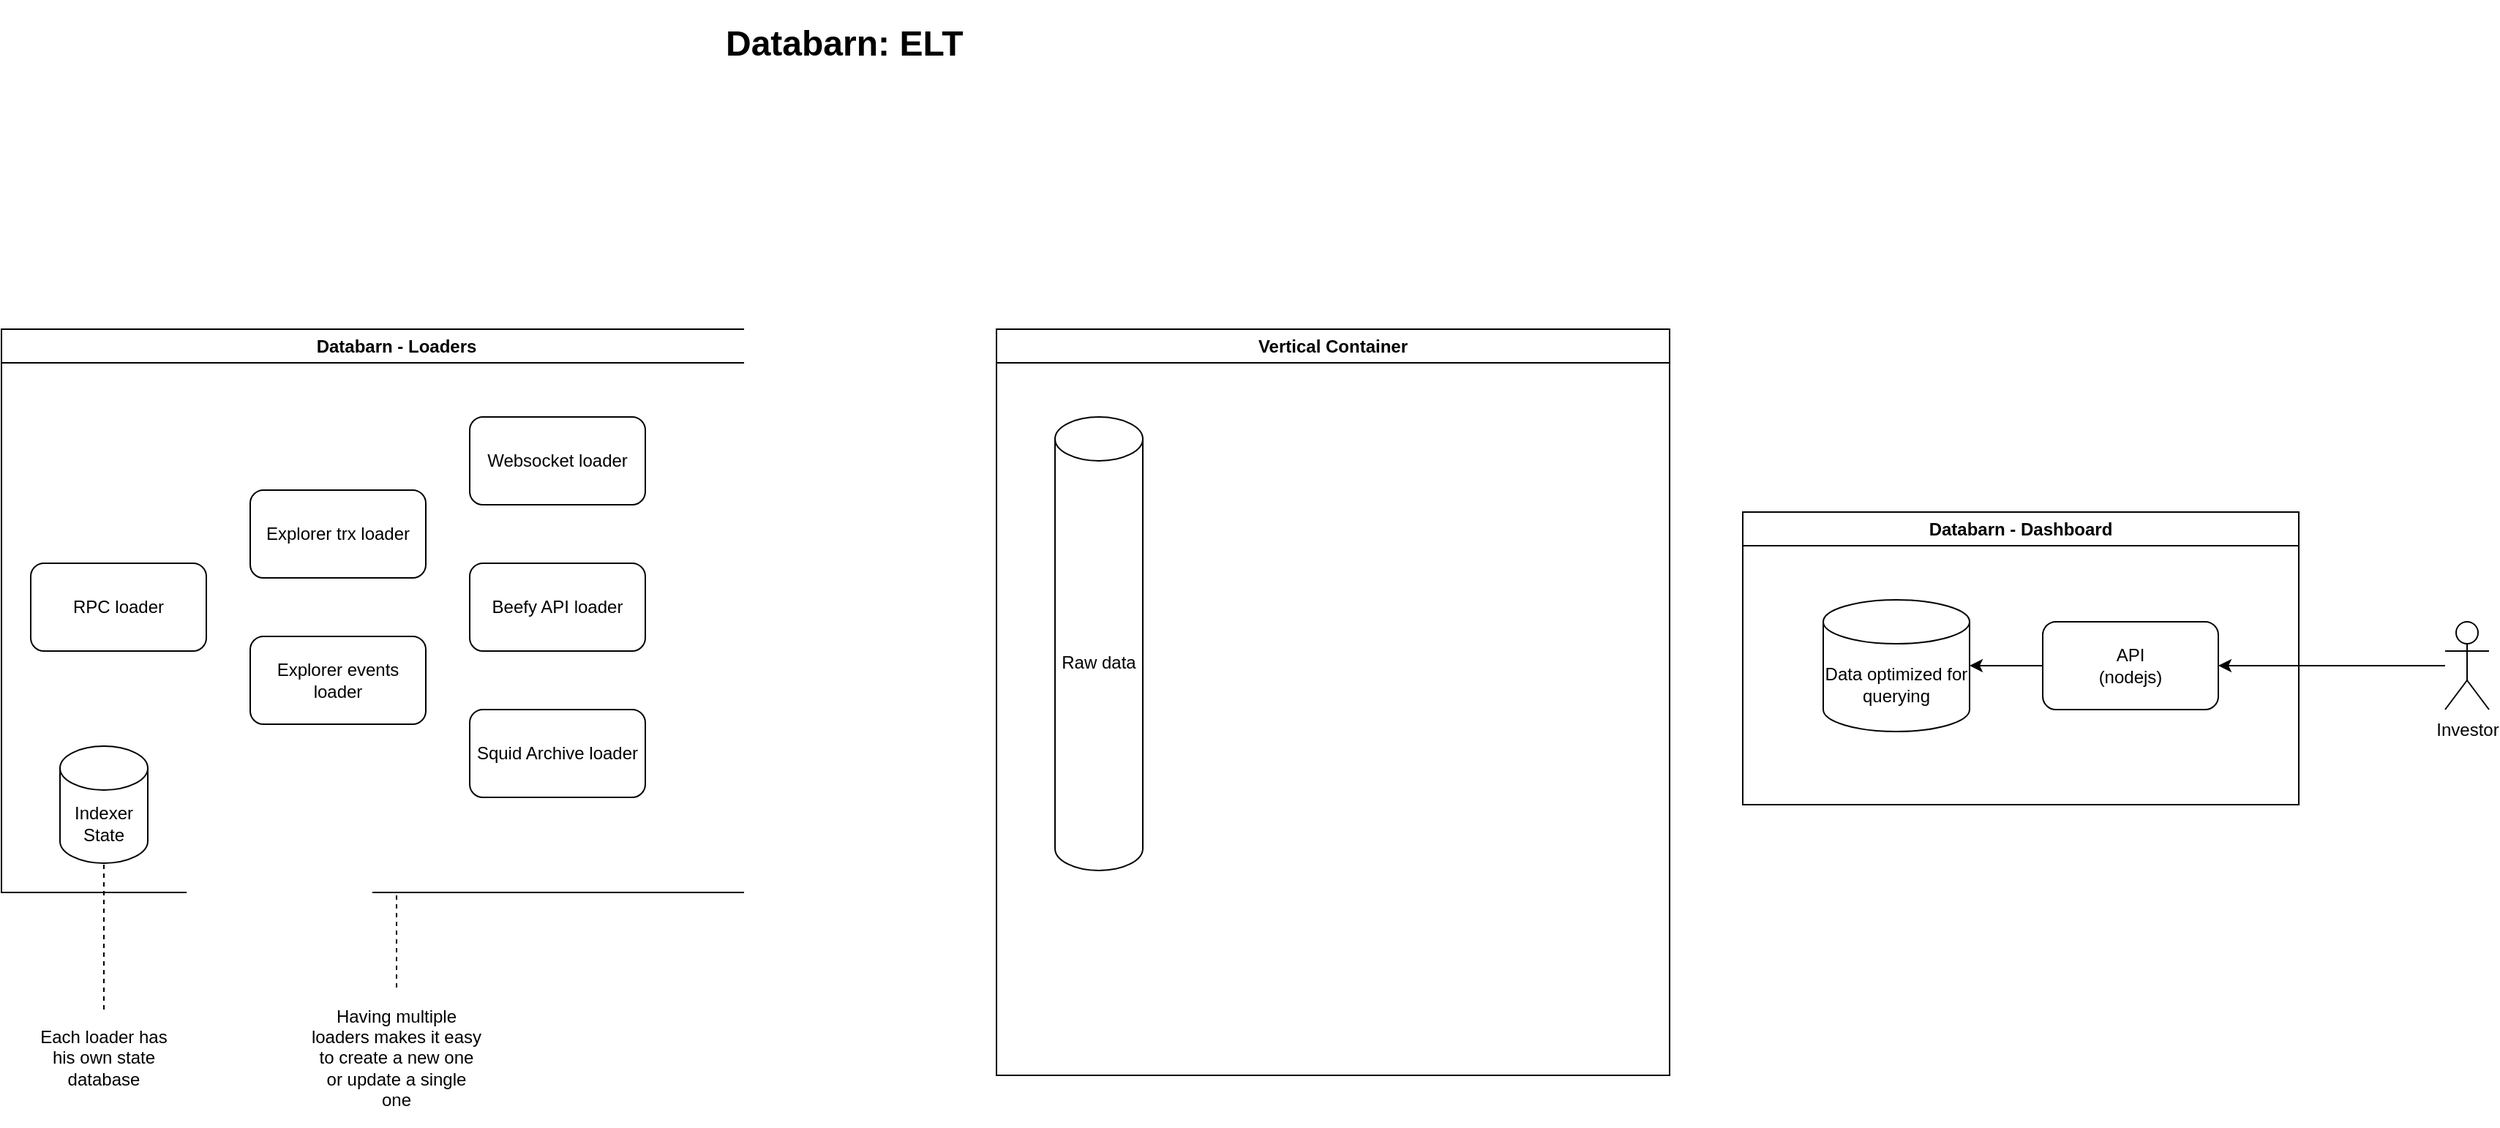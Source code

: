 <mxfile version="22.1.5" type="github" pages="2">
  <diagram id="RHRM-lToSc85SkSAnhGa" name="Simple ELT">
    <mxGraphModel dx="2043" dy="1915" grid="1" gridSize="10" guides="1" tooltips="1" connect="1" arrows="1" fold="1" page="1" pageScale="1" pageWidth="850" pageHeight="1100" math="0" shadow="0">
      <root>
        <mxCell id="0" />
        <mxCell id="1" parent="0" />
        <mxCell id="MGoUHBoFW_HpmF7n7G96-1" value="&lt;h1&gt;Databarn: ELT&lt;/h1&gt;" style="text;html=1;strokeColor=none;fillColor=none;spacing=5;spacingTop=-20;whiteSpace=wrap;overflow=hidden;rounded=0;" vertex="1" parent="1">
          <mxGeometry x="-190" y="-70" width="230" height="80" as="geometry" />
        </mxCell>
        <mxCell id="MGoUHBoFW_HpmF7n7G96-3" value="Databarn - Dashboard" style="swimlane;whiteSpace=wrap;html=1;" vertex="1" parent="1">
          <mxGeometry x="510" y="270" width="380" height="200" as="geometry" />
        </mxCell>
        <mxCell id="MGoUHBoFW_HpmF7n7G96-2" value="Data optimized for querying" style="shape=cylinder3;whiteSpace=wrap;html=1;boundedLbl=1;backgroundOutline=1;size=15;" vertex="1" parent="MGoUHBoFW_HpmF7n7G96-3">
          <mxGeometry x="55" y="60" width="100" height="90" as="geometry" />
        </mxCell>
        <mxCell id="MGoUHBoFW_HpmF7n7G96-4" value="API&lt;br&gt;(nodejs)" style="rounded=1;whiteSpace=wrap;html=1;" vertex="1" parent="MGoUHBoFW_HpmF7n7G96-3">
          <mxGeometry x="205" y="75" width="120" height="60" as="geometry" />
        </mxCell>
        <mxCell id="MGoUHBoFW_HpmF7n7G96-6" style="edgeStyle=orthogonalEdgeStyle;rounded=0;orthogonalLoop=1;jettySize=auto;html=1;exitX=0;exitY=0.5;exitDx=0;exitDy=0;entryX=1;entryY=0.5;entryDx=0;entryDy=0;entryPerimeter=0;" edge="1" parent="MGoUHBoFW_HpmF7n7G96-3" source="MGoUHBoFW_HpmF7n7G96-4" target="MGoUHBoFW_HpmF7n7G96-2">
          <mxGeometry relative="1" as="geometry" />
        </mxCell>
        <mxCell id="MGoUHBoFW_HpmF7n7G96-9" style="edgeStyle=orthogonalEdgeStyle;rounded=0;orthogonalLoop=1;jettySize=auto;html=1;" edge="1" parent="1" source="MGoUHBoFW_HpmF7n7G96-5" target="MGoUHBoFW_HpmF7n7G96-4">
          <mxGeometry relative="1" as="geometry" />
        </mxCell>
        <mxCell id="MGoUHBoFW_HpmF7n7G96-5" value="Investor" style="shape=umlActor;verticalLabelPosition=bottom;verticalAlign=top;html=1;outlineConnect=0;" vertex="1" parent="1">
          <mxGeometry x="990" y="345" width="30" height="60" as="geometry" />
        </mxCell>
        <mxCell id="MGoUHBoFW_HpmF7n7G96-18" value="Vertical Container" style="swimlane;whiteSpace=wrap;html=1;" vertex="1" parent="1">
          <mxGeometry y="145" width="460" height="510" as="geometry" />
        </mxCell>
        <mxCell id="MGoUHBoFW_HpmF7n7G96-19" value="Raw data" style="shape=cylinder3;whiteSpace=wrap;html=1;boundedLbl=1;backgroundOutline=1;size=15;" vertex="1" parent="MGoUHBoFW_HpmF7n7G96-18">
          <mxGeometry x="40" y="60" width="60" height="310" as="geometry" />
        </mxCell>
        <mxCell id="MGoUHBoFW_HpmF7n7G96-20" value="Databarn - Loaders" style="swimlane;whiteSpace=wrap;html=1;" vertex="1" parent="1">
          <mxGeometry x="-680" y="145" width="540" height="385" as="geometry" />
        </mxCell>
        <mxCell id="MGoUHBoFW_HpmF7n7G96-21" value="Websocket loader" style="rounded=1;whiteSpace=wrap;html=1;" vertex="1" parent="MGoUHBoFW_HpmF7n7G96-20">
          <mxGeometry x="320" y="60" width="120" height="60" as="geometry" />
        </mxCell>
        <mxCell id="MGoUHBoFW_HpmF7n7G96-22" value="Beefy API loader" style="rounded=1;whiteSpace=wrap;html=1;" vertex="1" parent="MGoUHBoFW_HpmF7n7G96-20">
          <mxGeometry x="320" y="160" width="120" height="60" as="geometry" />
        </mxCell>
        <mxCell id="MGoUHBoFW_HpmF7n7G96-23" value="Squid Archive loader" style="rounded=1;whiteSpace=wrap;html=1;" vertex="1" parent="MGoUHBoFW_HpmF7n7G96-20">
          <mxGeometry x="320" y="260" width="120" height="60" as="geometry" />
        </mxCell>
        <mxCell id="MGoUHBoFW_HpmF7n7G96-24" value="Explorer events loader" style="rounded=1;whiteSpace=wrap;html=1;" vertex="1" parent="MGoUHBoFW_HpmF7n7G96-20">
          <mxGeometry x="170" y="210" width="120" height="60" as="geometry" />
        </mxCell>
        <mxCell id="MGoUHBoFW_HpmF7n7G96-25" value="Explorer trx loader" style="rounded=1;whiteSpace=wrap;html=1;" vertex="1" parent="MGoUHBoFW_HpmF7n7G96-20">
          <mxGeometry x="170" y="110" width="120" height="60" as="geometry" />
        </mxCell>
        <mxCell id="MGoUHBoFW_HpmF7n7G96-27" value="RPC loader" style="rounded=1;whiteSpace=wrap;html=1;" vertex="1" parent="MGoUHBoFW_HpmF7n7G96-20">
          <mxGeometry x="20" y="160" width="120" height="60" as="geometry" />
        </mxCell>
        <mxCell id="MGoUHBoFW_HpmF7n7G96-26" value="Indexer State" style="shape=cylinder3;whiteSpace=wrap;html=1;boundedLbl=1;backgroundOutline=1;size=15;" vertex="1" parent="MGoUHBoFW_HpmF7n7G96-20">
          <mxGeometry x="40" y="285" width="60" height="80" as="geometry" />
        </mxCell>
        <mxCell id="MGoUHBoFW_HpmF7n7G96-29" style="edgeStyle=orthogonalEdgeStyle;rounded=0;orthogonalLoop=1;jettySize=auto;html=1;endArrow=none;endFill=0;dashed=1;" edge="1" parent="1" source="MGoUHBoFW_HpmF7n7G96-28" target="MGoUHBoFW_HpmF7n7G96-26">
          <mxGeometry relative="1" as="geometry" />
        </mxCell>
        <mxCell id="MGoUHBoFW_HpmF7n7G96-28" value="Each loader has his own state database" style="text;html=1;strokeColor=none;fillColor=none;align=center;verticalAlign=middle;whiteSpace=wrap;rounded=0;" vertex="1" parent="1">
          <mxGeometry x="-655" y="610" width="90" height="65" as="geometry" />
        </mxCell>
        <mxCell id="MGoUHBoFW_HpmF7n7G96-31" style="edgeStyle=orthogonalEdgeStyle;rounded=0;orthogonalLoop=1;jettySize=auto;html=1;endArrow=none;endFill=0;dashed=1;" edge="1" parent="1" source="MGoUHBoFW_HpmF7n7G96-30" target="MGoUHBoFW_HpmF7n7G96-20">
          <mxGeometry relative="1" as="geometry">
            <mxPoint x="-410" y="200" as="targetPoint" />
          </mxGeometry>
        </mxCell>
        <mxCell id="MGoUHBoFW_HpmF7n7G96-30" value="Having multiple loaders makes it easy to create a new one or update a single one" style="text;html=1;strokeColor=none;fillColor=none;align=center;verticalAlign=middle;whiteSpace=wrap;rounded=0;" vertex="1" parent="1">
          <mxGeometry x="-470" y="595" width="120" height="95" as="geometry" />
        </mxCell>
      </root>
    </mxGraphModel>
  </diagram>
  <diagram name="overkill-streaming-design" id="d61cFQMUThN0K3jyABDj">
    <mxGraphModel dx="3576" dy="2963" grid="1" gridSize="10" guides="1" tooltips="1" connect="1" arrows="1" fold="1" page="1" pageScale="1" pageWidth="850" pageHeight="1100" math="0" shadow="0">
      <root>
        <mxCell id="0" />
        <mxCell id="1" parent="0" />
        <mxCell id="mptU31HQFR-m2cuub4Bu-2" value="explorer call" style="rounded=0;whiteSpace=wrap;html=1;fontSize=12;glass=0;strokeWidth=1;shadow=0;fillColor=#ffe6cc;strokeColor=#d79b00;" parent="1" vertex="1">
          <mxGeometry x="270" y="-320" width="120" height="32.2" as="geometry" />
        </mxCell>
        <mxCell id="mptU31HQFR-m2cuub4Bu-3" value="rpc call" style="rounded=0;whiteSpace=wrap;html=1;fontSize=12;glass=0;strokeWidth=1;shadow=0;fillColor=#dae8fc;strokeColor=#6c8ebf;" parent="1" vertex="1">
          <mxGeometry x="270" y="-280" width="108.12" height="32.2" as="geometry" />
        </mxCell>
        <mxCell id="mptU31HQFR-m2cuub4Bu-4" value="git call" style="rounded=0;whiteSpace=wrap;html=1;fontSize=12;glass=0;strokeWidth=1;shadow=0;fillColor=#d5e8d4;strokeColor=#82b366;" parent="1" vertex="1">
          <mxGeometry x="270" y="-360" width="108.12" height="32.2" as="geometry" />
        </mxCell>
        <mxCell id="mptU31HQFR-m2cuub4Bu-5" value="db call" style="rounded=0;whiteSpace=wrap;html=1;fontSize=12;glass=0;strokeWidth=1;shadow=0;fillColor=#e1d5e7;strokeColor=#9673a6;" parent="1" vertex="1">
          <mxGeometry x="270" y="-240" width="108.12" height="32.2" as="geometry" />
        </mxCell>
        <mxCell id="mptU31HQFR-m2cuub4Bu-6" value="beefy api call" style="rounded=0;whiteSpace=wrap;html=1;fontSize=12;glass=0;strokeWidth=1;shadow=0;fillColor=#f8cecc;strokeColor=#b85450;" parent="1" vertex="1">
          <mxGeometry x="270" y="-200" width="120" height="32.2" as="geometry" />
        </mxCell>
        <mxCell id="mptU31HQFR-m2cuub4Bu-7" value="thegraph call" style="rounded=0;whiteSpace=wrap;html=1;fontSize=12;glass=0;strokeWidth=1;shadow=0;fillColor=#fff2cc;strokeColor=#d6b656;" parent="1" vertex="1">
          <mxGeometry x="270" y="-158.5" width="120" height="32.2" as="geometry" />
        </mxCell>
        <mxCell id="mptU31HQFR-m2cuub4Bu-27" value="Archive every raw data source" style="swimlane;whiteSpace=wrap;html=1;" parent="1" vertex="1">
          <mxGeometry x="80" y="210" width="1380" height="530" as="geometry">
            <mxRectangle x="380" y="-230" width="80" height="30" as="alternateBounds" />
          </mxGeometry>
        </mxCell>
        <mxCell id="mptU31HQFR-m2cuub4Bu-36" style="edgeStyle=orthogonalEdgeStyle;rounded=0;orthogonalLoop=1;jettySize=auto;html=1;exitX=1;exitY=0.5;exitDx=0;exitDy=0;entryX=0;entryY=0.5;entryDx=0;entryDy=0;jumpStyle=arc;jumpSize=12;" parent="mptU31HQFR-m2cuub4Bu-27" edge="1">
          <mxGeometry relative="1" as="geometry">
            <mxPoint x="250" y="358" as="targetPoint" />
            <mxPoint x="150" y="297.75" as="sourcePoint" />
          </mxGeometry>
        </mxCell>
        <mxCell id="mptU31HQFR-m2cuub4Bu-37" style="edgeStyle=orthogonalEdgeStyle;rounded=0;orthogonalLoop=1;jettySize=auto;html=1;exitX=1;exitY=0.5;exitDx=0;exitDy=0;jumpStyle=arc;jumpSize=12;" parent="mptU31HQFR-m2cuub4Bu-27" edge="1">
          <mxGeometry relative="1" as="geometry">
            <mxPoint x="310" y="298.25" as="sourcePoint" />
          </mxGeometry>
        </mxCell>
        <mxCell id="mptU31HQFR-m2cuub4Bu-38" style="edgeStyle=orthogonalEdgeStyle;rounded=0;orthogonalLoop=1;jettySize=auto;html=1;exitX=1;exitY=0.5;exitDx=0;exitDy=0;exitPerimeter=0;jumpStyle=arc;jumpSize=12;" parent="mptU31HQFR-m2cuub4Bu-27" edge="1">
          <mxGeometry relative="1" as="geometry">
            <mxPoint x="470" y="298.25" as="sourcePoint" />
          </mxGeometry>
        </mxCell>
        <mxCell id="mptU31HQFR-m2cuub4Bu-11" value="Any raw source" style="rounded=0;whiteSpace=wrap;html=1;" parent="mptU31HQFR-m2cuub4Bu-27" vertex="1">
          <mxGeometry x="90" y="322.2" width="120" height="60" as="geometry" />
        </mxCell>
        <mxCell id="mptU31HQFR-m2cuub4Bu-17" value="raw data stream" style="shape=cylinder3;whiteSpace=wrap;html=1;boundedLbl=1;backgroundOutline=1;size=8.5;rotation=90;fillColor=#d5e8d4;horizontal=0;strokeColor=#82b366;" parent="mptU31HQFR-m2cuub4Bu-27" vertex="1">
          <mxGeometry x="390" y="237.2" width="30" height="230" as="geometry" />
        </mxCell>
        <mxCell id="mptU31HQFR-m2cuub4Bu-18" style="edgeStyle=orthogonalEdgeStyle;rounded=0;orthogonalLoop=1;jettySize=auto;html=1;exitX=1;exitY=0.5;exitDx=0;exitDy=0;entryX=0.5;entryY=1;entryDx=0;entryDy=0;entryPerimeter=0;" parent="mptU31HQFR-m2cuub4Bu-27" source="mptU31HQFR-m2cuub4Bu-11" target="mptU31HQFR-m2cuub4Bu-17" edge="1">
          <mxGeometry relative="1" as="geometry" />
        </mxCell>
        <mxCell id="mptU31HQFR-m2cuub4Bu-19" value="Raw data archives" style="shape=cylinder3;whiteSpace=wrap;html=1;boundedLbl=1;backgroundOutline=1;size=15;" parent="mptU31HQFR-m2cuub4Bu-27" vertex="1">
          <mxGeometry x="705" y="136.1" width="120" height="113.9" as="geometry" />
        </mxCell>
        <mxCell id="mptU31HQFR-m2cuub4Bu-22" style="edgeStyle=orthogonalEdgeStyle;rounded=0;orthogonalLoop=1;jettySize=auto;html=1;exitX=0.5;exitY=0;exitDx=0;exitDy=0;exitPerimeter=0;entryX=0;entryY=0.5;entryDx=0;entryDy=0;entryPerimeter=0;curved=1;" parent="mptU31HQFR-m2cuub4Bu-27" source="mptU31HQFR-m2cuub4Bu-17" target="mptU31HQFR-m2cuub4Bu-19" edge="1">
          <mxGeometry relative="1" as="geometry" />
        </mxCell>
        <mxCell id="mptU31HQFR-m2cuub4Bu-24" value="Further processing" style="rounded=1;whiteSpace=wrap;html=1;" parent="mptU31HQFR-m2cuub4Bu-27" vertex="1">
          <mxGeometry x="705" y="322.2" width="120" height="60" as="geometry" />
        </mxCell>
        <mxCell id="mptU31HQFR-m2cuub4Bu-23" style="edgeStyle=orthogonalEdgeStyle;rounded=0;orthogonalLoop=1;jettySize=auto;html=1;exitX=0.5;exitY=0;exitDx=0;exitDy=0;exitPerimeter=0;entryX=0;entryY=0.5;entryDx=0;entryDy=0;" parent="mptU31HQFR-m2cuub4Bu-27" source="mptU31HQFR-m2cuub4Bu-17" target="mptU31HQFR-m2cuub4Bu-24" edge="1">
          <mxGeometry relative="1" as="geometry">
            <mxPoint x="685" y="352" as="targetPoint" />
          </mxGeometry>
        </mxCell>
        <mxCell id="mptU31HQFR-m2cuub4Bu-25" value="Probably some parquet files" style="text;html=1;strokeColor=none;fillColor=none;align=center;verticalAlign=middle;whiteSpace=wrap;rounded=0;" parent="mptU31HQFR-m2cuub4Bu-27" vertex="1">
          <mxGeometry x="625" y="70" width="90" height="30" as="geometry" />
        </mxCell>
        <mxCell id="mptU31HQFR-m2cuub4Bu-26" style="edgeStyle=orthogonalEdgeStyle;rounded=0;orthogonalLoop=1;jettySize=auto;html=1;exitX=1;exitY=0.5;exitDx=0;exitDy=0;entryX=0.5;entryY=0;entryDx=0;entryDy=0;entryPerimeter=0;dashed=1;endArrow=none;endFill=0;" parent="mptU31HQFR-m2cuub4Bu-27" source="mptU31HQFR-m2cuub4Bu-25" target="mptU31HQFR-m2cuub4Bu-19" edge="1">
          <mxGeometry relative="1" as="geometry" />
        </mxCell>
        <mxCell id="mptU31HQFR-m2cuub4Bu-42" value="&lt;h1&gt;All raw data must be archived&lt;/h1&gt;&lt;p&gt;We don&#39;t care how much space it takes, we keep all the data.&lt;/p&gt;&lt;p&gt;Having streams make it easy to pour all data into an archive for further processing or replays if needed. We just can&#39;t loose the data.&lt;/p&gt;&lt;p&gt;We do not need to archive intermediate representations&lt;/p&gt;" style="text;html=1;strokeColor=none;fillColor=none;spacing=5;spacingTop=-20;whiteSpace=wrap;overflow=hidden;rounded=0;" parent="mptU31HQFR-m2cuub4Bu-27" vertex="1">
          <mxGeometry x="70" y="80" width="360" height="160" as="geometry" />
        </mxCell>
        <mxCell id="mptU31HQFR-m2cuub4Bu-48" style="edgeStyle=orthogonalEdgeStyle;rounded=0;orthogonalLoop=1;jettySize=auto;html=1;exitX=0.5;exitY=0;exitDx=0;exitDy=0;exitPerimeter=0;dashed=1;" parent="mptU31HQFR-m2cuub4Bu-27" source="mptU31HQFR-m2cuub4Bu-43" edge="1">
          <mxGeometry relative="1" as="geometry">
            <mxPoint x="1320" y="352.5" as="targetPoint" />
          </mxGeometry>
        </mxCell>
        <mxCell id="mptU31HQFR-m2cuub4Bu-43" value="enriched / cleaned stream" style="shape=cylinder3;whiteSpace=wrap;html=1;boundedLbl=1;backgroundOutline=1;size=8.5;rotation=90;horizontal=0;" parent="mptU31HQFR-m2cuub4Bu-27" vertex="1">
          <mxGeometry x="1050" y="238" width="30" height="230" as="geometry" />
        </mxCell>
        <mxCell id="mptU31HQFR-m2cuub4Bu-44" style="edgeStyle=orthogonalEdgeStyle;rounded=0;orthogonalLoop=1;jettySize=auto;html=1;exitX=1;exitY=0.5;exitDx=0;exitDy=0;entryX=0.5;entryY=1;entryDx=0;entryDy=0;entryPerimeter=0;" parent="mptU31HQFR-m2cuub4Bu-27" source="mptU31HQFR-m2cuub4Bu-24" target="mptU31HQFR-m2cuub4Bu-43" edge="1">
          <mxGeometry relative="1" as="geometry" />
        </mxCell>
        <mxCell id="mptU31HQFR-m2cuub4Bu-47" style="edgeStyle=orthogonalEdgeStyle;rounded=0;orthogonalLoop=1;jettySize=auto;html=1;exitX=0.5;exitY=0;exitDx=0;exitDy=0;exitPerimeter=0;entryX=0;entryY=0.5;entryDx=0;entryDy=0;curved=1;" parent="mptU31HQFR-m2cuub4Bu-27" source="mptU31HQFR-m2cuub4Bu-45" target="mptU31HQFR-m2cuub4Bu-24" edge="1">
          <mxGeometry relative="1" as="geometry" />
        </mxCell>
        <mxCell id="mptU31HQFR-m2cuub4Bu-45" value="another stream" style="shape=cylinder3;whiteSpace=wrap;html=1;boundedLbl=1;backgroundOutline=1;size=8.5;rotation=90;horizontal=0;" parent="mptU31HQFR-m2cuub4Bu-27" vertex="1">
          <mxGeometry x="390" y="300" width="30" height="230" as="geometry" />
        </mxCell>
        <mxCell id="mptU31HQFR-m2cuub4Bu-46" style="edgeStyle=orthogonalEdgeStyle;rounded=0;orthogonalLoop=1;jettySize=auto;html=1;entryX=0.5;entryY=1;entryDx=0;entryDy=0;entryPerimeter=0;dashed=1;" parent="mptU31HQFR-m2cuub4Bu-27" target="mptU31HQFR-m2cuub4Bu-45" edge="1">
          <mxGeometry relative="1" as="geometry">
            <mxPoint x="160" y="415" as="sourcePoint" />
            <mxPoint x="280" y="414.79" as="targetPoint" />
          </mxGeometry>
        </mxCell>
        <mxCell id="mptU31HQFR-m2cuub4Bu-82" value="foldable block" style="swimlane;whiteSpace=wrap;html=1;" parent="1" vertex="1">
          <mxGeometry x="90" y="-360" width="140" height="90" as="geometry">
            <mxRectangle x="380" y="-230" width="80" height="30" as="alternateBounds" />
          </mxGeometry>
        </mxCell>
        <mxCell id="mptU31HQFR-m2cuub4Bu-84" style="edgeStyle=orthogonalEdgeStyle;rounded=0;orthogonalLoop=1;jettySize=auto;html=1;exitX=1;exitY=0.5;exitDx=0;exitDy=0;jumpStyle=arc;jumpSize=12;" parent="mptU31HQFR-m2cuub4Bu-82" edge="1">
          <mxGeometry relative="1" as="geometry">
            <mxPoint x="310" y="298.25" as="sourcePoint" />
          </mxGeometry>
        </mxCell>
        <mxCell id="mptU31HQFR-m2cuub4Bu-85" style="edgeStyle=orthogonalEdgeStyle;rounded=0;orthogonalLoop=1;jettySize=auto;html=1;exitX=1;exitY=0.5;exitDx=0;exitDy=0;exitPerimeter=0;jumpStyle=arc;jumpSize=12;" parent="mptU31HQFR-m2cuub4Bu-82" edge="1">
          <mxGeometry relative="1" as="geometry">
            <mxPoint x="470" y="298.25" as="sourcePoint" />
          </mxGeometry>
        </mxCell>
        <mxCell id="mptU31HQFR-m2cuub4Bu-102" value="Beefy API sources" style="swimlane;whiteSpace=wrap;html=1;" parent="1" vertex="1">
          <mxGeometry x="-310" y="2920" width="1260" height="830" as="geometry">
            <mxRectangle x="380" y="-230" width="80" height="30" as="alternateBounds" />
          </mxGeometry>
        </mxCell>
        <mxCell id="mptU31HQFR-m2cuub4Bu-103" style="edgeStyle=orthogonalEdgeStyle;rounded=0;orthogonalLoop=1;jettySize=auto;html=1;exitX=1;exitY=0.5;exitDx=0;exitDy=0;jumpStyle=arc;jumpSize=12;" parent="mptU31HQFR-m2cuub4Bu-102" edge="1">
          <mxGeometry relative="1" as="geometry">
            <mxPoint x="310" y="298.25" as="sourcePoint" />
          </mxGeometry>
        </mxCell>
        <mxCell id="mptU31HQFR-m2cuub4Bu-104" style="edgeStyle=orthogonalEdgeStyle;rounded=0;orthogonalLoop=1;jettySize=auto;html=1;exitX=1;exitY=0.5;exitDx=0;exitDy=0;exitPerimeter=0;jumpStyle=arc;jumpSize=12;" parent="mptU31HQFR-m2cuub4Bu-102" edge="1">
          <mxGeometry relative="1" as="geometry">
            <mxPoint x="470" y="298.25" as="sourcePoint" />
          </mxGeometry>
        </mxCell>
        <mxCell id="mptU31HQFR-m2cuub4Bu-9" value="Boosts Source:&amp;nbsp;/boosts&lt;br&gt;func_key: chain, contract_address" style="rounded=0;whiteSpace=wrap;html=1;fontSize=12;glass=0;strokeWidth=1;shadow=0;fillColor=#f8cecc;strokeColor=#b85450;" parent="mptU31HQFR-m2cuub4Bu-102" vertex="1">
          <mxGeometry x="40" y="90" width="170" height="50" as="geometry" />
        </mxCell>
        <mxCell id="mptU31HQFR-m2cuub4Bu-114" style="edgeStyle=orthogonalEdgeStyle;rounded=0;orthogonalLoop=1;jettySize=auto;html=1;" parent="mptU31HQFR-m2cuub4Bu-102" source="mptU31HQFR-m2cuub4Bu-10" target="mptU31HQFR-m2cuub4Bu-113" edge="1">
          <mxGeometry relative="1" as="geometry" />
        </mxCell>
        <mxCell id="mptU31HQFR-m2cuub4Bu-10" value="Vaults Source:&amp;nbsp;/vaults&lt;br style=&quot;border-color: var(--border-color);&quot;&gt;func_key: chain, contract_address" style="rounded=0;whiteSpace=wrap;html=1;fontSize=12;glass=0;strokeWidth=1;shadow=0;fillColor=#f8cecc;strokeColor=#b85450;" parent="mptU31HQFR-m2cuub4Bu-102" vertex="1">
          <mxGeometry x="40" y="150" width="170" height="50" as="geometry" />
        </mxCell>
        <mxCell id="mptU31HQFR-m2cuub4Bu-215" style="edgeStyle=orthogonalEdgeStyle;rounded=0;orthogonalLoop=1;jettySize=auto;html=1;entryX=0;entryY=0.5;entryDx=0;entryDy=0;" parent="mptU31HQFR-m2cuub4Bu-102" source="mptU31HQFR-m2cuub4Bu-52" target="mptU31HQFR-m2cuub4Bu-214" edge="1">
          <mxGeometry relative="1" as="geometry" />
        </mxCell>
        <mxCell id="mptU31HQFR-m2cuub4Bu-52" value="boost updates" style="shape=cylinder3;whiteSpace=wrap;html=1;boundedLbl=1;backgroundOutline=1;size=8.5;rotation=90;fillColor=#d5e8d4;horizontal=0;strokeColor=#82b366;" parent="mptU31HQFR-m2cuub4Bu-102" vertex="1">
          <mxGeometry x="450" y="60" width="30" height="110" as="geometry" />
        </mxCell>
        <mxCell id="mptU31HQFR-m2cuub4Bu-56" value="APY Source:&amp;nbsp;/apy&lt;br style=&quot;border-color: var(--border-color);&quot;&gt;func_key: vault-id, now()" style="rounded=0;whiteSpace=wrap;html=1;fontSize=12;glass=0;strokeWidth=1;shadow=0;fillColor=#f8cecc;strokeColor=#b85450;" parent="mptU31HQFR-m2cuub4Bu-102" vertex="1">
          <mxGeometry x="40" y="620" width="170" height="50" as="geometry" />
        </mxCell>
        <mxCell id="mptU31HQFR-m2cuub4Bu-57" value="TVL Source:&amp;nbsp;/tvl&lt;br&gt;func_key: vault-id, now()" style="rounded=0;whiteSpace=wrap;html=1;fontSize=12;glass=0;strokeWidth=1;shadow=0;fillColor=#f8cecc;strokeColor=#b85450;" parent="mptU31HQFR-m2cuub4Bu-102" vertex="1">
          <mxGeometry x="40" y="680" width="170" height="50" as="geometry" />
        </mxCell>
        <mxCell id="mptU31HQFR-m2cuub4Bu-60" value="tvl snaps" style="shape=cylinder3;whiteSpace=wrap;html=1;boundedLbl=1;backgroundOutline=1;size=8.5;rotation=90;fillColor=#d5e8d4;horizontal=0;strokeColor=#82b366;" parent="mptU31HQFR-m2cuub4Bu-102" vertex="1">
          <mxGeometry x="310" y="650" width="30" height="110" as="geometry" />
        </mxCell>
        <mxCell id="mptU31HQFR-m2cuub4Bu-58" value="apy snaps" style="shape=cylinder3;whiteSpace=wrap;html=1;boundedLbl=1;backgroundOutline=1;size=8.5;rotation=90;fillColor=#d5e8d4;horizontal=0;strokeColor=#82b366;" parent="mptU31HQFR-m2cuub4Bu-102" vertex="1">
          <mxGeometry x="310" y="590" width="30" height="110" as="geometry" />
        </mxCell>
        <mxCell id="mptU31HQFR-m2cuub4Bu-61" style="edgeStyle=orthogonalEdgeStyle;rounded=0;orthogonalLoop=1;jettySize=auto;html=1;" parent="mptU31HQFR-m2cuub4Bu-102" source="mptU31HQFR-m2cuub4Bu-57" target="mptU31HQFR-m2cuub4Bu-60" edge="1">
          <mxGeometry relative="1" as="geometry" />
        </mxCell>
        <mxCell id="mptU31HQFR-m2cuub4Bu-59" style="edgeStyle=orthogonalEdgeStyle;rounded=0;orthogonalLoop=1;jettySize=auto;html=1;" parent="mptU31HQFR-m2cuub4Bu-102" source="mptU31HQFR-m2cuub4Bu-56" target="mptU31HQFR-m2cuub4Bu-58" edge="1">
          <mxGeometry relative="1" as="geometry" />
        </mxCell>
        <mxCell id="mptU31HQFR-m2cuub4Bu-105" value="Price data, snapshot every ~15min" style="text;html=1;strokeColor=none;fillColor=none;align=left;verticalAlign=middle;whiteSpace=wrap;rounded=0;" parent="mptU31HQFR-m2cuub4Bu-102" vertex="1">
          <mxGeometry x="40" y="350" width="250" height="30" as="geometry" />
        </mxCell>
        <mxCell id="mptU31HQFR-m2cuub4Bu-106" value="Referencial data: change capture every 15min" style="text;html=1;strokeColor=none;fillColor=none;align=left;verticalAlign=middle;whiteSpace=wrap;rounded=0;" parent="mptU31HQFR-m2cuub4Bu-102" vertex="1">
          <mxGeometry x="40" y="60" width="330" height="30" as="geometry" />
        </mxCell>
        <mxCell id="mptU31HQFR-m2cuub4Bu-109" value="snap to cdc" style="rounded=1;whiteSpace=wrap;html=1;fillColor=#fff2cc;strokeColor=#d6b656;" parent="mptU31HQFR-m2cuub4Bu-102" vertex="1">
          <mxGeometry x="265" y="100" width="90" height="30" as="geometry" />
        </mxCell>
        <mxCell id="mptU31HQFR-m2cuub4Bu-53" style="edgeStyle=orthogonalEdgeStyle;rounded=0;orthogonalLoop=1;jettySize=auto;html=1;" parent="mptU31HQFR-m2cuub4Bu-102" source="mptU31HQFR-m2cuub4Bu-9" target="mptU31HQFR-m2cuub4Bu-109" edge="1">
          <mxGeometry relative="1" as="geometry" />
        </mxCell>
        <mxCell id="mptU31HQFR-m2cuub4Bu-110" style="edgeStyle=orthogonalEdgeStyle;rounded=0;orthogonalLoop=1;jettySize=auto;html=1;" parent="mptU31HQFR-m2cuub4Bu-102" source="mptU31HQFR-m2cuub4Bu-109" target="mptU31HQFR-m2cuub4Bu-52" edge="1">
          <mxGeometry relative="1" as="geometry" />
        </mxCell>
        <mxCell id="mptU31HQFR-m2cuub4Bu-216" style="edgeStyle=orthogonalEdgeStyle;rounded=0;orthogonalLoop=1;jettySize=auto;html=1;entryX=0;entryY=0.5;entryDx=0;entryDy=0;" parent="mptU31HQFR-m2cuub4Bu-102" source="mptU31HQFR-m2cuub4Bu-112" target="mptU31HQFR-m2cuub4Bu-214" edge="1">
          <mxGeometry relative="1" as="geometry" />
        </mxCell>
        <mxCell id="mptU31HQFR-m2cuub4Bu-112" value="vault updates" style="shape=cylinder3;whiteSpace=wrap;html=1;boundedLbl=1;backgroundOutline=1;size=8.5;rotation=90;fillColor=#d5e8d4;horizontal=0;strokeColor=#82b366;" parent="mptU31HQFR-m2cuub4Bu-102" vertex="1">
          <mxGeometry x="450" y="120" width="30" height="110" as="geometry" />
        </mxCell>
        <mxCell id="mptU31HQFR-m2cuub4Bu-115" style="edgeStyle=orthogonalEdgeStyle;rounded=0;orthogonalLoop=1;jettySize=auto;html=1;" parent="mptU31HQFR-m2cuub4Bu-102" source="mptU31HQFR-m2cuub4Bu-113" target="mptU31HQFR-m2cuub4Bu-112" edge="1">
          <mxGeometry relative="1" as="geometry" />
        </mxCell>
        <mxCell id="mptU31HQFR-m2cuub4Bu-113" value="snap to cdc" style="rounded=1;whiteSpace=wrap;html=1;fillColor=#fff2cc;strokeColor=#d6b656;" parent="mptU31HQFR-m2cuub4Bu-102" vertex="1">
          <mxGeometry x="265" y="160" width="90" height="30" as="geometry" />
        </mxCell>
        <mxCell id="mptU31HQFR-m2cuub4Bu-116" value="Fees Source:&amp;nbsp;/fees&lt;br style=&quot;border-color: var(--border-color);&quot;&gt;func_key: vault-id" style="rounded=0;whiteSpace=wrap;html=1;fontSize=12;glass=0;strokeWidth=1;shadow=0;fillColor=#f8cecc;strokeColor=#b85450;" parent="mptU31HQFR-m2cuub4Bu-102" vertex="1">
          <mxGeometry x="40" y="210" width="170" height="50" as="geometry" />
        </mxCell>
        <mxCell id="mptU31HQFR-m2cuub4Bu-117" value="vault updates" style="shape=cylinder3;whiteSpace=wrap;html=1;boundedLbl=1;backgroundOutline=1;size=8.5;rotation=90;fillColor=#d5e8d4;horizontal=0;strokeColor=#82b366;" parent="mptU31HQFR-m2cuub4Bu-102" vertex="1">
          <mxGeometry x="450" y="180" width="30" height="110" as="geometry" />
        </mxCell>
        <mxCell id="mptU31HQFR-m2cuub4Bu-120" style="edgeStyle=orthogonalEdgeStyle;rounded=0;orthogonalLoop=1;jettySize=auto;html=1;" parent="mptU31HQFR-m2cuub4Bu-102" source="mptU31HQFR-m2cuub4Bu-118" target="mptU31HQFR-m2cuub4Bu-117" edge="1">
          <mxGeometry relative="1" as="geometry" />
        </mxCell>
        <mxCell id="mptU31HQFR-m2cuub4Bu-118" value="snap to cdc" style="rounded=1;whiteSpace=wrap;html=1;fillColor=#fff2cc;strokeColor=#d6b656;" parent="mptU31HQFR-m2cuub4Bu-102" vertex="1">
          <mxGeometry x="265" y="220" width="90" height="30" as="geometry" />
        </mxCell>
        <mxCell id="mptU31HQFR-m2cuub4Bu-119" style="edgeStyle=orthogonalEdgeStyle;rounded=0;orthogonalLoop=1;jettySize=auto;html=1;" parent="mptU31HQFR-m2cuub4Bu-102" source="mptU31HQFR-m2cuub4Bu-116" target="mptU31HQFR-m2cuub4Bu-118" edge="1">
          <mxGeometry relative="1" as="geometry" />
        </mxCell>
        <mxCell id="mptU31HQFR-m2cuub4Bu-121" value="LP prices:&amp;nbsp;/lps&lt;br&gt;func_key: vault-id, now()" style="rounded=0;whiteSpace=wrap;html=1;fontSize=12;glass=0;strokeWidth=1;shadow=0;fillColor=#f8cecc;strokeColor=#b85450;" parent="mptU31HQFR-m2cuub4Bu-102" vertex="1">
          <mxGeometry x="40" y="380" width="170" height="50" as="geometry" />
        </mxCell>
        <mxCell id="mptU31HQFR-m2cuub4Bu-122" value="lp price updates" style="shape=cylinder3;whiteSpace=wrap;html=1;boundedLbl=1;backgroundOutline=1;size=8.5;rotation=90;fillColor=#d5e8d4;horizontal=0;strokeColor=#82b366;" parent="mptU31HQFR-m2cuub4Bu-102" vertex="1">
          <mxGeometry x="310" y="350" width="30" height="110" as="geometry" />
        </mxCell>
        <mxCell id="mptU31HQFR-m2cuub4Bu-123" style="edgeStyle=orthogonalEdgeStyle;rounded=0;orthogonalLoop=1;jettySize=auto;html=1;" parent="mptU31HQFR-m2cuub4Bu-102" source="mptU31HQFR-m2cuub4Bu-121" target="mptU31HQFR-m2cuub4Bu-122" edge="1">
          <mxGeometry relative="1" as="geometry" />
        </mxCell>
        <mxCell id="mptU31HQFR-m2cuub4Bu-124" value="LP brk price Source:&amp;nbsp;/lps/breakdown&lt;br&gt;func_key: vault-id, now()" style="rounded=0;whiteSpace=wrap;html=1;fontSize=12;glass=0;strokeWidth=1;shadow=0;fillColor=#f8cecc;strokeColor=#b85450;" parent="mptU31HQFR-m2cuub4Bu-102" vertex="1">
          <mxGeometry x="40" y="740" width="170" height="50" as="geometry" />
        </mxCell>
        <mxCell id="mptU31HQFR-m2cuub4Bu-125" value="lp brk price snaps" style="shape=cylinder3;whiteSpace=wrap;html=1;boundedLbl=1;backgroundOutline=1;size=8.5;rotation=90;fillColor=#d5e8d4;horizontal=0;strokeColor=#82b366;" parent="mptU31HQFR-m2cuub4Bu-102" vertex="1">
          <mxGeometry x="310" y="710" width="30" height="110" as="geometry" />
        </mxCell>
        <mxCell id="mptU31HQFR-m2cuub4Bu-126" style="edgeStyle=orthogonalEdgeStyle;rounded=0;orthogonalLoop=1;jettySize=auto;html=1;" parent="mptU31HQFR-m2cuub4Bu-102" source="mptU31HQFR-m2cuub4Bu-124" target="mptU31HQFR-m2cuub4Bu-125" edge="1">
          <mxGeometry relative="1" as="geometry" />
        </mxCell>
        <mxCell id="mptU31HQFR-m2cuub4Bu-127" value="Token Source:&amp;nbsp;/tokens&lt;br style=&quot;border-color: var(--border-color);&quot;&gt;func_key: chain, contract_address" style="rounded=0;whiteSpace=wrap;html=1;fontSize=12;glass=0;strokeWidth=1;shadow=0;fillColor=#f8cecc;strokeColor=#b85450;" parent="mptU31HQFR-m2cuub4Bu-102" vertex="1">
          <mxGeometry x="40" y="270" width="170" height="50" as="geometry" />
        </mxCell>
        <mxCell id="mptU31HQFR-m2cuub4Bu-128" value="token updates" style="shape=cylinder3;whiteSpace=wrap;html=1;boundedLbl=1;backgroundOutline=1;size=8.5;rotation=90;fillColor=#d5e8d4;horizontal=0;strokeColor=#82b366;" parent="mptU31HQFR-m2cuub4Bu-102" vertex="1">
          <mxGeometry x="450" y="240" width="30" height="110" as="geometry" />
        </mxCell>
        <mxCell id="mptU31HQFR-m2cuub4Bu-129" style="edgeStyle=orthogonalEdgeStyle;rounded=0;orthogonalLoop=1;jettySize=auto;html=1;" parent="mptU31HQFR-m2cuub4Bu-102" source="mptU31HQFR-m2cuub4Bu-130" target="mptU31HQFR-m2cuub4Bu-128" edge="1">
          <mxGeometry relative="1" as="geometry" />
        </mxCell>
        <mxCell id="mptU31HQFR-m2cuub4Bu-130" value="snap to cdc" style="rounded=1;whiteSpace=wrap;html=1;fillColor=#fff2cc;strokeColor=#d6b656;" parent="mptU31HQFR-m2cuub4Bu-102" vertex="1">
          <mxGeometry x="265" y="280" width="90" height="30" as="geometry" />
        </mxCell>
        <mxCell id="mptU31HQFR-m2cuub4Bu-131" style="edgeStyle=orthogonalEdgeStyle;rounded=0;orthogonalLoop=1;jettySize=auto;html=1;" parent="mptU31HQFR-m2cuub4Bu-102" source="mptU31HQFR-m2cuub4Bu-127" target="mptU31HQFR-m2cuub4Bu-130" edge="1">
          <mxGeometry relative="1" as="geometry" />
        </mxCell>
        <mxCell id="mptU31HQFR-m2cuub4Bu-132" value="moo token prices Source:&amp;nbsp;/mootokenprice&lt;br&gt;func_key: oracle_id, now()" style="rounded=0;whiteSpace=wrap;html=1;fontSize=12;glass=0;strokeWidth=1;shadow=0;fillColor=#f8cecc;strokeColor=#b85450;" parent="mptU31HQFR-m2cuub4Bu-102" vertex="1">
          <mxGeometry x="40" y="440" width="170" height="50" as="geometry" />
        </mxCell>
        <mxCell id="mptU31HQFR-m2cuub4Bu-133" value="mootoken price updates" style="shape=cylinder3;whiteSpace=wrap;html=1;boundedLbl=1;backgroundOutline=1;size=8.5;rotation=90;fillColor=#d5e8d4;horizontal=0;strokeColor=#82b366;" parent="mptU31HQFR-m2cuub4Bu-102" vertex="1">
          <mxGeometry x="310" y="410" width="30" height="110" as="geometry" />
        </mxCell>
        <mxCell id="mptU31HQFR-m2cuub4Bu-134" style="edgeStyle=orthogonalEdgeStyle;rounded=0;orthogonalLoop=1;jettySize=auto;html=1;" parent="mptU31HQFR-m2cuub4Bu-102" source="mptU31HQFR-m2cuub4Bu-132" target="mptU31HQFR-m2cuub4Bu-133" edge="1">
          <mxGeometry relative="1" as="geometry" />
        </mxCell>
        <mxCell id="mptU31HQFR-m2cuub4Bu-135" value="Price data, snapshot every ~15min" style="text;html=1;strokeColor=none;fillColor=none;align=left;verticalAlign=middle;whiteSpace=wrap;rounded=0;" parent="mptU31HQFR-m2cuub4Bu-102" vertex="1">
          <mxGeometry x="40" y="590" width="250" height="30" as="geometry" />
        </mxCell>
        <mxCell id="mptU31HQFR-m2cuub4Bu-136" value="token prices Source:&amp;nbsp;/prices&lt;br&gt;func_key: oracle_id, now()" style="rounded=0;whiteSpace=wrap;html=1;fontSize=12;glass=0;strokeWidth=1;shadow=0;fillColor=#f8cecc;strokeColor=#b85450;" parent="mptU31HQFR-m2cuub4Bu-102" vertex="1">
          <mxGeometry x="40" y="500" width="170" height="50" as="geometry" />
        </mxCell>
        <mxCell id="mptU31HQFR-m2cuub4Bu-137" value="token price updates" style="shape=cylinder3;whiteSpace=wrap;html=1;boundedLbl=1;backgroundOutline=1;size=8.5;rotation=90;fillColor=#d5e8d4;horizontal=0;strokeColor=#82b366;" parent="mptU31HQFR-m2cuub4Bu-102" vertex="1">
          <mxGeometry x="310" y="470" width="30" height="110" as="geometry" />
        </mxCell>
        <mxCell id="mptU31HQFR-m2cuub4Bu-138" style="edgeStyle=orthogonalEdgeStyle;rounded=0;orthogonalLoop=1;jettySize=auto;html=1;" parent="mptU31HQFR-m2cuub4Bu-102" source="mptU31HQFR-m2cuub4Bu-136" target="mptU31HQFR-m2cuub4Bu-137" edge="1">
          <mxGeometry relative="1" as="geometry" />
        </mxCell>
        <mxCell id="mptU31HQFR-m2cuub4Bu-235" style="edgeStyle=orthogonalEdgeStyle;rounded=0;orthogonalLoop=1;jettySize=auto;html=1;" parent="mptU31HQFR-m2cuub4Bu-102" source="mptU31HQFR-m2cuub4Bu-214" target="mptU31HQFR-m2cuub4Bu-234" edge="1">
          <mxGeometry relative="1" as="geometry" />
        </mxCell>
        <mxCell id="mptU31HQFR-m2cuub4Bu-214" value="define beefy products" style="rounded=1;whiteSpace=wrap;html=1;" parent="mptU31HQFR-m2cuub4Bu-102" vertex="1">
          <mxGeometry x="630" y="124" width="150" height="40" as="geometry" />
        </mxCell>
        <mxCell id="mptU31HQFR-m2cuub4Bu-243" style="edgeStyle=orthogonalEdgeStyle;rounded=0;orthogonalLoop=1;jettySize=auto;html=1;exitX=1;exitY=0.5;exitDx=0;exitDy=0;" parent="mptU31HQFR-m2cuub4Bu-102" source="mptU31HQFR-m2cuub4Bu-234" target="mptU31HQFR-m2cuub4Bu-242" edge="1">
          <mxGeometry relative="1" as="geometry" />
        </mxCell>
        <mxCell id="mptU31HQFR-m2cuub4Bu-234" value="extract contracts commands" style="rounded=1;whiteSpace=wrap;html=1;" parent="mptU31HQFR-m2cuub4Bu-102" vertex="1">
          <mxGeometry x="840" y="124" width="150" height="40" as="geometry" />
        </mxCell>
        <mxCell id="mptU31HQFR-m2cuub4Bu-242" value="extract logs to watch" style="rounded=1;whiteSpace=wrap;html=1;" parent="mptU31HQFR-m2cuub4Bu-102" vertex="1">
          <mxGeometry x="1050" y="124" width="150" height="40" as="geometry" />
        </mxCell>
        <mxCell id="mptU31HQFR-m2cuub4Bu-139" value="RPC Event sources" style="swimlane;whiteSpace=wrap;html=1;" parent="1" vertex="1">
          <mxGeometry x="1130" y="2510" width="1950" height="600" as="geometry">
            <mxRectangle x="380" y="-230" width="80" height="30" as="alternateBounds" />
          </mxGeometry>
        </mxCell>
        <mxCell id="mptU31HQFR-m2cuub4Bu-140" style="edgeStyle=orthogonalEdgeStyle;rounded=0;orthogonalLoop=1;jettySize=auto;html=1;exitX=1;exitY=0.5;exitDx=0;exitDy=0;jumpStyle=arc;jumpSize=12;" parent="mptU31HQFR-m2cuub4Bu-139" edge="1">
          <mxGeometry relative="1" as="geometry">
            <mxPoint x="310" y="298.25" as="sourcePoint" />
          </mxGeometry>
        </mxCell>
        <mxCell id="mptU31HQFR-m2cuub4Bu-141" style="edgeStyle=orthogonalEdgeStyle;rounded=0;orthogonalLoop=1;jettySize=auto;html=1;exitX=1;exitY=0.5;exitDx=0;exitDy=0;exitPerimeter=0;jumpStyle=arc;jumpSize=12;" parent="mptU31HQFR-m2cuub4Bu-139" edge="1">
          <mxGeometry relative="1" as="geometry">
            <mxPoint x="470" y="298.25" as="sourcePoint" />
          </mxGeometry>
        </mxCell>
        <mxCell id="mptU31HQFR-m2cuub4Bu-142" value="explorer events" style="rounded=0;whiteSpace=wrap;html=1;fontSize=12;glass=0;strokeWidth=1;shadow=0;fillColor=#ffe6cc;strokeColor=#d79b00;" parent="mptU31HQFR-m2cuub4Bu-139" vertex="1">
          <mxGeometry x="750" y="214" width="120" height="52.2" as="geometry" />
        </mxCell>
        <mxCell id="mptU31HQFR-m2cuub4Bu-149" style="edgeStyle=orthogonalEdgeStyle;rounded=0;orthogonalLoop=1;jettySize=auto;html=1;" parent="mptU31HQFR-m2cuub4Bu-139" source="mptU31HQFR-m2cuub4Bu-143" target="mptU31HQFR-m2cuub4Bu-159" edge="1">
          <mxGeometry relative="1" as="geometry">
            <mxPoint x="955" y="290" as="targetPoint" />
          </mxGeometry>
        </mxCell>
        <mxCell id="mptU31HQFR-m2cuub4Bu-143" value="rpc websockets" style="rounded=0;whiteSpace=wrap;html=1;fontSize=12;glass=0;strokeWidth=1;shadow=0;fillColor=#dae8fc;strokeColor=#6c8ebf;" parent="mptU31HQFR-m2cuub4Bu-139" vertex="1">
          <mxGeometry x="750" y="335" width="120" height="50" as="geometry" />
        </mxCell>
        <mxCell id="mptU31HQFR-m2cuub4Bu-150" style="edgeStyle=orthogonalEdgeStyle;rounded=0;orthogonalLoop=1;jettySize=auto;html=1;exitX=1;exitY=0.5;exitDx=0;exitDy=0;" parent="mptU31HQFR-m2cuub4Bu-139" source="mptU31HQFR-m2cuub4Bu-144" target="mptU31HQFR-m2cuub4Bu-160" edge="1">
          <mxGeometry relative="1" as="geometry">
            <mxPoint x="955" y="255" as="targetPoint" />
          </mxGeometry>
        </mxCell>
        <mxCell id="mptU31HQFR-m2cuub4Bu-144" value="rpc getLogs" style="rounded=0;whiteSpace=wrap;html=1;fontSize=12;glass=0;strokeWidth=1;shadow=0;fillColor=#dae8fc;strokeColor=#6c8ebf;" parent="mptU31HQFR-m2cuub4Bu-139" vertex="1">
          <mxGeometry x="750" y="145" width="120" height="50" as="geometry" />
        </mxCell>
        <mxCell id="mptU31HQFR-m2cuub4Bu-145" value="chain logs" style="shape=cylinder3;whiteSpace=wrap;html=1;boundedLbl=1;backgroundOutline=1;size=8.5;rotation=90;horizontal=0;" parent="mptU31HQFR-m2cuub4Bu-139" vertex="1">
          <mxGeometry x="1810" y="305" width="30" height="110" as="geometry" />
        </mxCell>
        <mxCell id="mptU31HQFR-m2cuub4Bu-147" style="edgeStyle=orthogonalEdgeStyle;rounded=0;orthogonalLoop=1;jettySize=auto;html=1;" parent="mptU31HQFR-m2cuub4Bu-139" source="mptU31HQFR-m2cuub4Bu-142" target="mptU31HQFR-m2cuub4Bu-158" edge="1">
          <mxGeometry relative="1" as="geometry">
            <mxPoint x="915" y="255" as="sourcePoint" />
            <mxPoint x="955" y="186" as="targetPoint" />
          </mxGeometry>
        </mxCell>
        <mxCell id="mptU31HQFR-m2cuub4Bu-183" style="edgeStyle=orthogonalEdgeStyle;rounded=0;orthogonalLoop=1;jettySize=auto;html=1;" parent="mptU31HQFR-m2cuub4Bu-139" source="mptU31HQFR-m2cuub4Bu-157" target="mptU31HQFR-m2cuub4Bu-182" edge="1">
          <mxGeometry relative="1" as="geometry" />
        </mxCell>
        <mxCell id="mptU31HQFR-m2cuub4Bu-157" value="event de-duplicate" style="rounded=1;whiteSpace=wrap;html=1;fillColor=#fff2cc;strokeColor=#d6b656;" parent="mptU31HQFR-m2cuub4Bu-139" vertex="1">
          <mxGeometry x="1430" y="335" width="100" height="50" as="geometry" />
        </mxCell>
        <mxCell id="mptU31HQFR-m2cuub4Bu-161" style="edgeStyle=orthogonalEdgeStyle;rounded=0;orthogonalLoop=1;jettySize=auto;html=1;entryX=0;entryY=0.5;entryDx=0;entryDy=0;" parent="mptU31HQFR-m2cuub4Bu-139" source="mptU31HQFR-m2cuub4Bu-158" target="mptU31HQFR-m2cuub4Bu-200" edge="1">
          <mxGeometry relative="1" as="geometry" />
        </mxCell>
        <mxCell id="mptU31HQFR-m2cuub4Bu-158" value="explorer query +&amp;nbsp; events" style="shape=cylinder3;whiteSpace=wrap;html=1;boundedLbl=1;backgroundOutline=1;size=8.5;rotation=90;fillColor=#d5e8d4;horizontal=0;strokeColor=#82b366;" parent="mptU31HQFR-m2cuub4Bu-139" vertex="1">
          <mxGeometry x="975" y="185" width="30" height="110" as="geometry" />
        </mxCell>
        <mxCell id="mptU31HQFR-m2cuub4Bu-162" style="edgeStyle=orthogonalEdgeStyle;rounded=0;orthogonalLoop=1;jettySize=auto;html=1;entryX=0;entryY=0.5;entryDx=0;entryDy=0;" parent="mptU31HQFR-m2cuub4Bu-139" source="mptU31HQFR-m2cuub4Bu-159" target="mptU31HQFR-m2cuub4Bu-157" edge="1">
          <mxGeometry relative="1" as="geometry" />
        </mxCell>
        <mxCell id="mptU31HQFR-m2cuub4Bu-159" value="websockets events" style="shape=cylinder3;whiteSpace=wrap;html=1;boundedLbl=1;backgroundOutline=1;size=8.5;rotation=90;fillColor=#d5e8d4;horizontal=0;strokeColor=#82b366;" parent="mptU31HQFR-m2cuub4Bu-139" vertex="1">
          <mxGeometry x="975" y="305" width="30" height="110" as="geometry" />
        </mxCell>
        <mxCell id="mptU31HQFR-m2cuub4Bu-163" style="edgeStyle=orthogonalEdgeStyle;rounded=0;orthogonalLoop=1;jettySize=auto;html=1;entryX=0;entryY=0.5;entryDx=0;entryDy=0;" parent="mptU31HQFR-m2cuub4Bu-139" source="mptU31HQFR-m2cuub4Bu-160" target="mptU31HQFR-m2cuub4Bu-200" edge="1">
          <mxGeometry relative="1" as="geometry" />
        </mxCell>
        <mxCell id="mptU31HQFR-m2cuub4Bu-160" value="rpc query + events" style="shape=cylinder3;whiteSpace=wrap;html=1;boundedLbl=1;backgroundOutline=1;size=8.5;rotation=90;fillColor=#d5e8d4;horizontal=0;strokeColor=#82b366;" parent="mptU31HQFR-m2cuub4Bu-139" vertex="1">
          <mxGeometry x="975" y="115" width="30" height="110" as="geometry" />
        </mxCell>
        <mxCell id="mptU31HQFR-m2cuub4Bu-174" style="edgeStyle=orthogonalEdgeStyle;rounded=0;orthogonalLoop=1;jettySize=auto;html=1;exitX=1;exitY=0.5;exitDx=0;exitDy=0;entryX=0;entryY=0.5;entryDx=0;entryDy=0;" parent="mptU31HQFR-m2cuub4Bu-139" source="mptU31HQFR-m2cuub4Bu-166" target="mptU31HQFR-m2cuub4Bu-188" edge="1">
          <mxGeometry relative="1" as="geometry" />
        </mxCell>
        <mxCell id="mptU31HQFR-m2cuub4Bu-175" style="edgeStyle=orthogonalEdgeStyle;rounded=0;orthogonalLoop=1;jettySize=auto;html=1;entryX=0;entryY=0.5;entryDx=0;entryDy=0;" parent="mptU31HQFR-m2cuub4Bu-139" source="mptU31HQFR-m2cuub4Bu-166" target="mptU31HQFR-m2cuub4Bu-189" edge="1">
          <mxGeometry relative="1" as="geometry" />
        </mxCell>
        <mxCell id="mptU31HQFR-m2cuub4Bu-197" style="edgeStyle=orthogonalEdgeStyle;rounded=0;orthogonalLoop=1;jettySize=auto;html=1;exitX=0.5;exitY=1;exitDx=0;exitDy=0;" parent="mptU31HQFR-m2cuub4Bu-139" source="mptU31HQFR-m2cuub4Bu-166" target="mptU31HQFR-m2cuub4Bu-196" edge="1">
          <mxGeometry relative="1" as="geometry" />
        </mxCell>
        <mxCell id="mptU31HQFR-m2cuub4Bu-166" value="Event import decisions" style="rounded=1;whiteSpace=wrap;html=1;fillColor=#fff2cc;strokeColor=#d6b656;" parent="mptU31HQFR-m2cuub4Bu-139" vertex="1">
          <mxGeometry x="330" y="260" width="120" height="60" as="geometry" />
        </mxCell>
        <mxCell id="mptU31HQFR-m2cuub4Bu-184" style="edgeStyle=orthogonalEdgeStyle;rounded=0;orthogonalLoop=1;jettySize=auto;html=1;" parent="mptU31HQFR-m2cuub4Bu-139" source="mptU31HQFR-m2cuub4Bu-182" target="mptU31HQFR-m2cuub4Bu-145" edge="1">
          <mxGeometry relative="1" as="geometry" />
        </mxCell>
        <mxCell id="mptU31HQFR-m2cuub4Bu-182" value="event clean" style="rounded=1;whiteSpace=wrap;html=1;" parent="mptU31HQFR-m2cuub4Bu-139" vertex="1">
          <mxGeometry x="1590" y="340" width="120" height="40" as="geometry" />
        </mxCell>
        <mxCell id="mptU31HQFR-m2cuub4Bu-190" style="edgeStyle=orthogonalEdgeStyle;rounded=0;orthogonalLoop=1;jettySize=auto;html=1;exitX=1;exitY=0.5;exitDx=0;exitDy=0;" parent="mptU31HQFR-m2cuub4Bu-139" source="mptU31HQFR-m2cuub4Bu-188" target="mptU31HQFR-m2cuub4Bu-142" edge="1">
          <mxGeometry relative="1" as="geometry" />
        </mxCell>
        <mxCell id="mptU31HQFR-m2cuub4Bu-191" style="edgeStyle=orthogonalEdgeStyle;rounded=0;orthogonalLoop=1;jettySize=auto;html=1;entryX=0;entryY=0.5;entryDx=0;entryDy=0;" parent="mptU31HQFR-m2cuub4Bu-139" source="mptU31HQFR-m2cuub4Bu-188" target="mptU31HQFR-m2cuub4Bu-144" edge="1">
          <mxGeometry relative="1" as="geometry" />
        </mxCell>
        <mxCell id="mptU31HQFR-m2cuub4Bu-188" value="Query optimizer" style="rounded=1;whiteSpace=wrap;html=1;" parent="mptU31HQFR-m2cuub4Bu-139" vertex="1">
          <mxGeometry x="560" y="175" width="120" height="60" as="geometry" />
        </mxCell>
        <mxCell id="mptU31HQFR-m2cuub4Bu-192" style="edgeStyle=orthogonalEdgeStyle;rounded=0;orthogonalLoop=1;jettySize=auto;html=1;exitX=1;exitY=0.5;exitDx=0;exitDy=0;entryX=0;entryY=0.5;entryDx=0;entryDy=0;" parent="mptU31HQFR-m2cuub4Bu-139" source="mptU31HQFR-m2cuub4Bu-189" target="mptU31HQFR-m2cuub4Bu-143" edge="1">
          <mxGeometry relative="1" as="geometry" />
        </mxCell>
        <mxCell id="mptU31HQFR-m2cuub4Bu-189" value="Live feed&lt;br&gt;configure" style="rounded=1;whiteSpace=wrap;html=1;" parent="mptU31HQFR-m2cuub4Bu-139" vertex="1">
          <mxGeometry x="560" y="330" width="120" height="60" as="geometry" />
        </mxCell>
        <mxCell id="mptU31HQFR-m2cuub4Bu-196" value="event ingestion state" style="shape=cylinder3;whiteSpace=wrap;html=1;boundedLbl=1;backgroundOutline=1;size=15;" parent="mptU31HQFR-m2cuub4Bu-139" vertex="1">
          <mxGeometry x="340" y="365" width="100" height="80" as="geometry" />
        </mxCell>
        <mxCell id="mptU31HQFR-m2cuub4Bu-198" value="For all watched contracts and event types, remembers what is still to be fetched, what is to retry, etc" style="text;html=1;strokeColor=none;fillColor=none;align=center;verticalAlign=middle;whiteSpace=wrap;rounded=0;" parent="mptU31HQFR-m2cuub4Bu-139" vertex="1">
          <mxGeometry x="310" y="485" width="160" height="70" as="geometry" />
        </mxCell>
        <mxCell id="mptU31HQFR-m2cuub4Bu-199" style="edgeStyle=orthogonalEdgeStyle;rounded=0;orthogonalLoop=1;jettySize=auto;html=1;dashed=1;dashPattern=8 8;endArrow=none;endFill=0;" parent="mptU31HQFR-m2cuub4Bu-139" source="mptU31HQFR-m2cuub4Bu-198" target="mptU31HQFR-m2cuub4Bu-196" edge="1">
          <mxGeometry relative="1" as="geometry" />
        </mxCell>
        <mxCell id="mptU31HQFR-m2cuub4Bu-204" style="edgeStyle=orthogonalEdgeStyle;rounded=0;orthogonalLoop=1;jettySize=auto;html=1;exitX=1;exitY=0.5;exitDx=0;exitDy=0;entryX=0;entryY=0.5;entryDx=0;entryDy=0;" parent="mptU31HQFR-m2cuub4Bu-139" source="mptU31HQFR-m2cuub4Bu-200" target="mptU31HQFR-m2cuub4Bu-157" edge="1">
          <mxGeometry relative="1" as="geometry" />
        </mxCell>
        <mxCell id="mptU31HQFR-m2cuub4Bu-205" value="events" style="edgeLabel;html=1;align=center;verticalAlign=middle;resizable=0;points=[];" parent="mptU31HQFR-m2cuub4Bu-204" vertex="1" connectable="0">
          <mxGeometry x="-0.446" y="2" relative="1" as="geometry">
            <mxPoint x="13" y="-8" as="offset" />
          </mxGeometry>
        </mxCell>
        <mxCell id="mptU31HQFR-m2cuub4Bu-200" value="query status extract" style="rounded=1;whiteSpace=wrap;html=1;" parent="mptU31HQFR-m2cuub4Bu-139" vertex="1">
          <mxGeometry x="1150" y="185" width="120" height="40" as="geometry" />
        </mxCell>
        <mxCell id="mptU31HQFR-m2cuub4Bu-203" style="edgeStyle=orthogonalEdgeStyle;rounded=0;orthogonalLoop=1;jettySize=auto;html=1;exitX=0.5;exitY=1;exitDx=0;exitDy=0;exitPerimeter=0;entryX=0.5;entryY=0;entryDx=0;entryDy=0;" parent="mptU31HQFR-m2cuub4Bu-139" source="mptU31HQFR-m2cuub4Bu-201" target="mptU31HQFR-m2cuub4Bu-166" edge="1">
          <mxGeometry relative="1" as="geometry" />
        </mxCell>
        <mxCell id="mptU31HQFR-m2cuub4Bu-208" value="Notifies the optimiser to retry or validate these ranges" style="edgeLabel;html=1;align=center;verticalAlign=middle;resizable=0;points=[];" parent="mptU31HQFR-m2cuub4Bu-203" vertex="1" connectable="0">
          <mxGeometry x="0.052" y="-2" relative="1" as="geometry">
            <mxPoint x="25" y="-13" as="offset" />
          </mxGeometry>
        </mxCell>
        <mxCell id="mptU31HQFR-m2cuub4Bu-201" value="query status" style="shape=cylinder3;whiteSpace=wrap;html=1;boundedLbl=1;backgroundOutline=1;size=8.5;rotation=90;horizontal=0;" parent="mptU31HQFR-m2cuub4Bu-139" vertex="1">
          <mxGeometry x="1110" y="45" width="30" height="110" as="geometry" />
        </mxCell>
        <mxCell id="mptU31HQFR-m2cuub4Bu-202" style="edgeStyle=orthogonalEdgeStyle;rounded=0;orthogonalLoop=1;jettySize=auto;html=1;exitX=1;exitY=0.5;exitDx=0;exitDy=0;entryX=0.5;entryY=0;entryDx=0;entryDy=0;entryPerimeter=0;" parent="mptU31HQFR-m2cuub4Bu-139" source="mptU31HQFR-m2cuub4Bu-200" target="mptU31HQFR-m2cuub4Bu-201" edge="1">
          <mxGeometry relative="1" as="geometry" />
        </mxCell>
        <mxCell id="mptU31HQFR-m2cuub4Bu-206" value="query status" style="edgeLabel;html=1;align=center;verticalAlign=middle;resizable=0;points=[];" parent="mptU31HQFR-m2cuub4Bu-202" vertex="1" connectable="0">
          <mxGeometry x="-0.166" y="3" relative="1" as="geometry">
            <mxPoint as="offset" />
          </mxGeometry>
        </mxCell>
        <mxCell id="mptU31HQFR-m2cuub4Bu-241" style="edgeStyle=orthogonalEdgeStyle;rounded=0;orthogonalLoop=1;jettySize=auto;html=1;entryX=0;entryY=0.5;entryDx=0;entryDy=0;" parent="mptU31HQFR-m2cuub4Bu-139" source="mptU31HQFR-m2cuub4Bu-240" target="mptU31HQFR-m2cuub4Bu-166" edge="1">
          <mxGeometry relative="1" as="geometry" />
        </mxCell>
        <mxCell id="mptU31HQFR-m2cuub4Bu-240" value="new logs to watch" style="shape=cylinder3;whiteSpace=wrap;html=1;boundedLbl=1;backgroundOutline=1;size=8.5;rotation=90;horizontal=0;" parent="mptU31HQFR-m2cuub4Bu-139" vertex="1">
          <mxGeometry x="160" y="220" width="30" height="140" as="geometry" />
        </mxCell>
        <mxCell id="mptU31HQFR-m2cuub4Bu-152" value="Stateless processing" style="rounded=1;whiteSpace=wrap;html=1;" parent="1" vertex="1">
          <mxGeometry x="460" y="-370" width="120" height="40" as="geometry" />
        </mxCell>
        <mxCell id="mptU31HQFR-m2cuub4Bu-154" value="Stateful processing" style="rounded=1;whiteSpace=wrap;html=1;fillColor=#fff2cc;strokeColor=#d6b656;" parent="1" vertex="1">
          <mxGeometry x="460" y="-320" width="120" height="40" as="geometry" />
        </mxCell>
        <mxCell id="mptU31HQFR-m2cuub4Bu-155" value="Sources" style="text;html=1;strokeColor=none;fillColor=none;align=left;verticalAlign=middle;whiteSpace=wrap;rounded=0;" parent="1" vertex="1">
          <mxGeometry x="270" y="-400" width="60" height="30" as="geometry" />
        </mxCell>
        <mxCell id="mptU31HQFR-m2cuub4Bu-156" value="Processing" style="text;html=1;strokeColor=none;fillColor=none;align=left;verticalAlign=middle;whiteSpace=wrap;rounded=0;" parent="1" vertex="1">
          <mxGeometry x="460" y="-400" width="60" height="30" as="geometry" />
        </mxCell>
        <mxCell id="mptU31HQFR-m2cuub4Bu-167" value="Blockchain Blocks" style="swimlane;whiteSpace=wrap;html=1;" parent="1" vertex="1">
          <mxGeometry x="110" y="2180" width="840" height="242.5" as="geometry">
            <mxRectangle x="380" y="-230" width="80" height="30" as="alternateBounds" />
          </mxGeometry>
        </mxCell>
        <mxCell id="mptU31HQFR-m2cuub4Bu-168" style="edgeStyle=orthogonalEdgeStyle;rounded=0;orthogonalLoop=1;jettySize=auto;html=1;exitX=1;exitY=0.5;exitDx=0;exitDy=0;jumpStyle=arc;jumpSize=12;" parent="mptU31HQFR-m2cuub4Bu-167" edge="1">
          <mxGeometry relative="1" as="geometry">
            <mxPoint x="310" y="298.25" as="sourcePoint" />
          </mxGeometry>
        </mxCell>
        <mxCell id="mptU31HQFR-m2cuub4Bu-169" style="edgeStyle=orthogonalEdgeStyle;rounded=0;orthogonalLoop=1;jettySize=auto;html=1;exitX=1;exitY=0.5;exitDx=0;exitDy=0;exitPerimeter=0;jumpStyle=arc;jumpSize=12;" parent="mptU31HQFR-m2cuub4Bu-167" edge="1">
          <mxGeometry relative="1" as="geometry">
            <mxPoint x="470" y="298.25" as="sourcePoint" />
          </mxGeometry>
        </mxCell>
        <mxCell id="mptU31HQFR-m2cuub4Bu-172" style="edgeStyle=orthogonalEdgeStyle;rounded=0;orthogonalLoop=1;jettySize=auto;html=1;exitX=1;exitY=0.5;exitDx=0;exitDy=0;" parent="mptU31HQFR-m2cuub4Bu-167" source="mptU31HQFR-m2cuub4Bu-170" target="mptU31HQFR-m2cuub4Bu-171" edge="1">
          <mxGeometry relative="1" as="geometry" />
        </mxCell>
        <mxCell id="mptU31HQFR-m2cuub4Bu-170" value="rpc websockets" style="rounded=0;whiteSpace=wrap;html=1;fontSize=12;glass=0;strokeWidth=1;shadow=0;fillColor=#dae8fc;strokeColor=#6c8ebf;" parent="mptU31HQFR-m2cuub4Bu-167" vertex="1">
          <mxGeometry x="60" y="82.5" width="120" height="50" as="geometry" />
        </mxCell>
        <mxCell id="mptU31HQFR-m2cuub4Bu-179" style="edgeStyle=orthogonalEdgeStyle;rounded=0;orthogonalLoop=1;jettySize=auto;html=1;" parent="mptU31HQFR-m2cuub4Bu-167" source="mptU31HQFR-m2cuub4Bu-171" target="mptU31HQFR-m2cuub4Bu-178" edge="1">
          <mxGeometry relative="1" as="geometry" />
        </mxCell>
        <mxCell id="mptU31HQFR-m2cuub4Bu-171" value="ws blocks" style="shape=cylinder3;whiteSpace=wrap;html=1;boundedLbl=1;backgroundOutline=1;size=8.5;rotation=90;fillColor=#d5e8d4;horizontal=0;strokeColor=#82b366;" parent="mptU31HQFR-m2cuub4Bu-167" vertex="1">
          <mxGeometry x="300" y="52.5" width="30" height="110" as="geometry" />
        </mxCell>
        <mxCell id="mptU31HQFR-m2cuub4Bu-181" style="edgeStyle=orthogonalEdgeStyle;rounded=0;orthogonalLoop=1;jettySize=auto;html=1;" parent="mptU31HQFR-m2cuub4Bu-167" source="mptU31HQFR-m2cuub4Bu-178" target="mptU31HQFR-m2cuub4Bu-180" edge="1">
          <mxGeometry relative="1" as="geometry" />
        </mxCell>
        <mxCell id="mptU31HQFR-m2cuub4Bu-178" value="block clean" style="rounded=1;whiteSpace=wrap;html=1;" parent="mptU31HQFR-m2cuub4Bu-167" vertex="1">
          <mxGeometry x="450" y="87.5" width="120" height="40" as="geometry" />
        </mxCell>
        <mxCell id="mptU31HQFR-m2cuub4Bu-180" value="chain blocks" style="shape=cylinder3;whiteSpace=wrap;html=1;boundedLbl=1;backgroundOutline=1;size=8.5;rotation=90;horizontal=0;" parent="mptU31HQFR-m2cuub4Bu-167" vertex="1">
          <mxGeometry x="680" y="52.5" width="30" height="110" as="geometry" />
        </mxCell>
        <mxCell id="mptU31HQFR-m2cuub4Bu-173" style="edgeStyle=orthogonalEdgeStyle;rounded=0;orthogonalLoop=1;jettySize=auto;html=1;curved=1;entryX=0.25;entryY=0;entryDx=0;entryDy=0;" parent="1" source="mptU31HQFR-m2cuub4Bu-180" target="mptU31HQFR-m2cuub4Bu-166" edge="1">
          <mxGeometry relative="1" as="geometry">
            <mxPoint x="830" y="1260" as="sourcePoint" />
          </mxGeometry>
        </mxCell>
        <mxCell id="mptU31HQFR-m2cuub4Bu-209" value="Contract Creation fetch" style="swimlane;whiteSpace=wrap;html=1;" parent="1" vertex="1">
          <mxGeometry x="70" y="2470" width="880" height="310" as="geometry">
            <mxRectangle x="380" y="-230" width="80" height="30" as="alternateBounds" />
          </mxGeometry>
        </mxCell>
        <mxCell id="mptU31HQFR-m2cuub4Bu-210" style="edgeStyle=orthogonalEdgeStyle;rounded=0;orthogonalLoop=1;jettySize=auto;html=1;exitX=1;exitY=0.5;exitDx=0;exitDy=0;jumpStyle=arc;jumpSize=12;" parent="mptU31HQFR-m2cuub4Bu-209" edge="1">
          <mxGeometry relative="1" as="geometry">
            <mxPoint x="310" y="298.25" as="sourcePoint" />
          </mxGeometry>
        </mxCell>
        <mxCell id="mptU31HQFR-m2cuub4Bu-211" style="edgeStyle=orthogonalEdgeStyle;rounded=0;orthogonalLoop=1;jettySize=auto;html=1;exitX=1;exitY=0.5;exitDx=0;exitDy=0;exitPerimeter=0;jumpStyle=arc;jumpSize=12;" parent="mptU31HQFR-m2cuub4Bu-209" edge="1">
          <mxGeometry relative="1" as="geometry">
            <mxPoint x="470" y="298.25" as="sourcePoint" />
          </mxGeometry>
        </mxCell>
        <mxCell id="mptU31HQFR-m2cuub4Bu-222" style="edgeStyle=orthogonalEdgeStyle;rounded=0;orthogonalLoop=1;jettySize=auto;html=1;" parent="mptU31HQFR-m2cuub4Bu-209" source="mptU31HQFR-m2cuub4Bu-218" target="mptU31HQFR-m2cuub4Bu-221" edge="1">
          <mxGeometry relative="1" as="geometry" />
        </mxCell>
        <mxCell id="mptU31HQFR-m2cuub4Bu-218" value="explorer contract creation block" style="rounded=0;whiteSpace=wrap;html=1;fontSize=12;glass=0;strokeWidth=1;shadow=0;fillColor=#ffe6cc;strokeColor=#d79b00;" parent="mptU31HQFR-m2cuub4Bu-209" vertex="1">
          <mxGeometry x="430" y="143.9" width="120" height="52.2" as="geometry" />
        </mxCell>
        <mxCell id="mptU31HQFR-m2cuub4Bu-220" style="edgeStyle=orthogonalEdgeStyle;rounded=0;orthogonalLoop=1;jettySize=auto;html=1;" parent="mptU31HQFR-m2cuub4Bu-209" source="mptU31HQFR-m2cuub4Bu-219" target="mptU31HQFR-m2cuub4Bu-218" edge="1">
          <mxGeometry relative="1" as="geometry" />
        </mxCell>
        <mxCell id="mptU31HQFR-m2cuub4Bu-219" value="fetch contract creation" style="rounded=1;whiteSpace=wrap;html=1;fillColor=#fff2cc;strokeColor=#d6b656;" parent="mptU31HQFR-m2cuub4Bu-209" vertex="1">
          <mxGeometry x="240" y="140" width="120" height="60" as="geometry" />
        </mxCell>
        <mxCell id="mptU31HQFR-m2cuub4Bu-221" value="contract creation block" style="shape=cylinder3;whiteSpace=wrap;html=1;boundedLbl=1;backgroundOutline=1;size=8.5;rotation=90;fillColor=#d5e8d4;horizontal=0;strokeColor=#82b366;" parent="mptU31HQFR-m2cuub4Bu-209" vertex="1">
          <mxGeometry x="700" y="90" width="30" height="160" as="geometry" />
        </mxCell>
        <mxCell id="mptU31HQFR-m2cuub4Bu-230" style="edgeStyle=orthogonalEdgeStyle;rounded=0;orthogonalLoop=1;jettySize=auto;html=1;exitX=0.5;exitY=1;exitDx=0;exitDy=0;exitPerimeter=0;entryX=0.5;entryY=0;entryDx=0;entryDy=0;" parent="mptU31HQFR-m2cuub4Bu-209" source="mptU31HQFR-m2cuub4Bu-225" target="mptU31HQFR-m2cuub4Bu-219" edge="1">
          <mxGeometry relative="1" as="geometry" />
        </mxCell>
        <mxCell id="mptU31HQFR-m2cuub4Bu-225" value="contract creation fetch errors" style="shape=cylinder3;whiteSpace=wrap;html=1;boundedLbl=1;backgroundOutline=1;size=8.5;rotation=90;horizontal=0;" parent="mptU31HQFR-m2cuub4Bu-209" vertex="1">
          <mxGeometry x="470" y="30" width="30" height="120" as="geometry" />
        </mxCell>
        <mxCell id="mptU31HQFR-m2cuub4Bu-231" style="edgeStyle=orthogonalEdgeStyle;rounded=0;orthogonalLoop=1;jettySize=auto;html=1;exitX=1;exitY=0.5;exitDx=0;exitDy=0;entryX=0.5;entryY=0;entryDx=0;entryDy=0;entryPerimeter=0;" parent="mptU31HQFR-m2cuub4Bu-209" source="mptU31HQFR-m2cuub4Bu-218" target="mptU31HQFR-m2cuub4Bu-225" edge="1">
          <mxGeometry relative="1" as="geometry" />
        </mxCell>
        <mxCell id="mptU31HQFR-m2cuub4Bu-237" style="edgeStyle=orthogonalEdgeStyle;rounded=0;orthogonalLoop=1;jettySize=auto;html=1;" parent="mptU31HQFR-m2cuub4Bu-209" source="mptU31HQFR-m2cuub4Bu-236" target="mptU31HQFR-m2cuub4Bu-219" edge="1">
          <mxGeometry relative="1" as="geometry" />
        </mxCell>
        <mxCell id="mptU31HQFR-m2cuub4Bu-236" value="new contracts&amp;nbsp;" style="shape=cylinder3;whiteSpace=wrap;html=1;boundedLbl=1;backgroundOutline=1;size=8.5;rotation=90;horizontal=0;" parent="mptU31HQFR-m2cuub4Bu-209" vertex="1">
          <mxGeometry x="100" y="110" width="30" height="120" as="geometry" />
        </mxCell>
        <mxCell id="mptU31HQFR-m2cuub4Bu-228" style="edgeStyle=orthogonalEdgeStyle;rounded=0;orthogonalLoop=1;jettySize=auto;html=1;exitX=0.5;exitY=0;exitDx=0;exitDy=0;exitPerimeter=0;entryX=0.25;entryY=0;entryDx=0;entryDy=0;curved=1;" parent="1" source="mptU31HQFR-m2cuub4Bu-221" target="mptU31HQFR-m2cuub4Bu-166" edge="1">
          <mxGeometry relative="1" as="geometry" />
        </mxCell>
        <mxCell id="mptU31HQFR-m2cuub4Bu-229" style="edgeStyle=orthogonalEdgeStyle;rounded=0;orthogonalLoop=1;jettySize=auto;html=1;exitX=0.5;exitY=0;exitDx=0;exitDy=0;entryX=0.5;entryY=1;entryDx=0;entryDy=0;entryPerimeter=0;curved=1;" parent="1" source="mptU31HQFR-m2cuub4Bu-234" target="mptU31HQFR-m2cuub4Bu-236" edge="1">
          <mxGeometry relative="1" as="geometry">
            <mxPoint x="-501" y="3143" as="sourcePoint" />
            <Array as="points">
              <mxPoint x="605" y="2849" />
              <mxPoint x="10" y="2849" />
              <mxPoint x="10" y="2640" />
            </Array>
          </mxGeometry>
        </mxCell>
        <mxCell id="mptU31HQFR-m2cuub4Bu-244" style="edgeStyle=orthogonalEdgeStyle;rounded=0;orthogonalLoop=1;jettySize=auto;html=1;exitX=1;exitY=0.5;exitDx=0;exitDy=0;entryX=0.5;entryY=1;entryDx=0;entryDy=0;entryPerimeter=0;curved=1;" parent="1" source="mptU31HQFR-m2cuub4Bu-242" target="mptU31HQFR-m2cuub4Bu-240" edge="1">
          <mxGeometry relative="1" as="geometry" />
        </mxCell>
        <mxCell id="mptU31HQFR-m2cuub4Bu-246" value="rpc workers" style="swimlane;whiteSpace=wrap;html=1;" parent="1" vertex="1">
          <mxGeometry x="80" y="820" width="880.62" height="480" as="geometry">
            <mxRectangle x="380" y="-230" width="80" height="30" as="alternateBounds" />
          </mxGeometry>
        </mxCell>
        <mxCell id="mptU31HQFR-m2cuub4Bu-247" style="edgeStyle=orthogonalEdgeStyle;rounded=0;orthogonalLoop=1;jettySize=auto;html=1;exitX=1;exitY=0.5;exitDx=0;exitDy=0;jumpStyle=arc;jumpSize=12;" parent="mptU31HQFR-m2cuub4Bu-246" edge="1">
          <mxGeometry relative="1" as="geometry">
            <mxPoint x="310" y="298.25" as="sourcePoint" />
          </mxGeometry>
        </mxCell>
        <mxCell id="mptU31HQFR-m2cuub4Bu-248" style="edgeStyle=orthogonalEdgeStyle;rounded=0;orthogonalLoop=1;jettySize=auto;html=1;exitX=1;exitY=0.5;exitDx=0;exitDy=0;exitPerimeter=0;jumpStyle=arc;jumpSize=12;" parent="mptU31HQFR-m2cuub4Bu-246" edge="1">
          <mxGeometry relative="1" as="geometry">
            <mxPoint x="470" y="298.25" as="sourcePoint" />
          </mxGeometry>
        </mxCell>
        <mxCell id="mptU31HQFR-m2cuub4Bu-255" style="edgeStyle=orthogonalEdgeStyle;rounded=0;orthogonalLoop=1;jettySize=auto;html=1;exitX=0.5;exitY=0;exitDx=0;exitDy=0;exitPerimeter=0;" parent="mptU31HQFR-m2cuub4Bu-246" source="mptU31HQFR-m2cuub4Bu-249" target="mptU31HQFR-m2cuub4Bu-252" edge="1">
          <mxGeometry relative="1" as="geometry" />
        </mxCell>
        <mxCell id="mptU31HQFR-m2cuub4Bu-249" value="new rpc work requests" style="shape=cylinder3;whiteSpace=wrap;html=1;boundedLbl=1;backgroundOutline=1;size=8.5;rotation=90;horizontal=0;" parent="mptU31HQFR-m2cuub4Bu-246" vertex="1">
          <mxGeometry x="148.75" y="155" width="30" height="140" as="geometry" />
        </mxCell>
        <mxCell id="mptU31HQFR-m2cuub4Bu-251" style="edgeStyle=orthogonalEdgeStyle;rounded=0;orthogonalLoop=1;jettySize=auto;html=1;endArrow=none;endFill=0;dashed=1;" parent="mptU31HQFR-m2cuub4Bu-246" source="mptU31HQFR-m2cuub4Bu-250" target="mptU31HQFR-m2cuub4Bu-249" edge="1">
          <mxGeometry relative="1" as="geometry" />
        </mxCell>
        <mxCell id="mptU31HQFR-m2cuub4Bu-250" value="&lt;ul style=&quot;&quot;&gt;&lt;li&gt;&lt;span style=&quot;background-color: initial;&quot;&gt;type of query: events in range, contract call, block, balance&lt;/span&gt;&lt;/li&gt;&lt;li&gt;&lt;span style=&quot;background-color: initial;&quot;&gt;query details: chain, range, etc... depends on query type&lt;/span&gt;&lt;/li&gt;&lt;li&gt;&lt;span style=&quot;background-color: initial;&quot;&gt;priority: asap, important, when possible&lt;/span&gt;&lt;/li&gt;&lt;li&gt;&lt;span style=&quot;background-color: initial;&quot;&gt;retry profile: insist, drop it after X?&lt;/span&gt;&lt;/li&gt;&lt;li&gt;&lt;span style=&quot;background-color: initial;&quot;&gt;cache policy: skip state cache, use state cache&lt;/span&gt;&lt;/li&gt;&lt;/ul&gt;" style="text;html=1;strokeColor=none;fillColor=none;align=left;verticalAlign=middle;whiteSpace=wrap;rounded=0;" parent="mptU31HQFR-m2cuub4Bu-246" vertex="1">
          <mxGeometry x="40" y="40" width="247.5" height="130" as="geometry" />
        </mxCell>
        <mxCell id="mptU31HQFR-m2cuub4Bu-257" style="edgeStyle=orthogonalEdgeStyle;rounded=0;orthogonalLoop=1;jettySize=auto;html=1;" parent="mptU31HQFR-m2cuub4Bu-246" source="mptU31HQFR-m2cuub4Bu-252" target="mptU31HQFR-m2cuub4Bu-256" edge="1">
          <mxGeometry relative="1" as="geometry" />
        </mxCell>
        <mxCell id="mptU31HQFR-m2cuub4Bu-259" style="edgeStyle=orthogonalEdgeStyle;rounded=0;orthogonalLoop=1;jettySize=auto;html=1;exitX=0.5;exitY=1;exitDx=0;exitDy=0;" parent="mptU31HQFR-m2cuub4Bu-246" source="mptU31HQFR-m2cuub4Bu-252" target="mptU31HQFR-m2cuub4Bu-260" edge="1">
          <mxGeometry relative="1" as="geometry">
            <mxPoint x="317.556" y="340" as="targetPoint" />
          </mxGeometry>
        </mxCell>
        <mxCell id="mptU31HQFR-m2cuub4Bu-264" style="edgeStyle=orthogonalEdgeStyle;rounded=0;orthogonalLoop=1;jettySize=auto;html=1;" parent="mptU31HQFR-m2cuub4Bu-246" source="mptU31HQFR-m2cuub4Bu-252" target="mptU31HQFR-m2cuub4Bu-263" edge="1">
          <mxGeometry relative="1" as="geometry" />
        </mxCell>
        <mxCell id="mptU31HQFR-m2cuub4Bu-268" style="edgeStyle=orthogonalEdgeStyle;rounded=0;orthogonalLoop=1;jettySize=auto;html=1;exitX=1;exitY=0.5;exitDx=0;exitDy=0;" parent="mptU31HQFR-m2cuub4Bu-246" source="mptU31HQFR-m2cuub4Bu-252" target="mptU31HQFR-m2cuub4Bu-267" edge="1">
          <mxGeometry relative="1" as="geometry" />
        </mxCell>
        <mxCell id="mptU31HQFR-m2cuub4Bu-270" style="edgeStyle=orthogonalEdgeStyle;rounded=0;orthogonalLoop=1;jettySize=auto;html=1;exitX=0.5;exitY=1;exitDx=0;exitDy=0;dashed=1;" parent="mptU31HQFR-m2cuub4Bu-246" source="mptU31HQFR-m2cuub4Bu-252" target="mptU31HQFR-m2cuub4Bu-269" edge="1">
          <mxGeometry relative="1" as="geometry" />
        </mxCell>
        <mxCell id="mptU31HQFR-m2cuub4Bu-252" value="Query optimizer" style="rounded=1;whiteSpace=wrap;html=1;fillColor=#fff2cc;strokeColor=#d6b656;" parent="mptU31HQFR-m2cuub4Bu-246" vertex="1">
          <mxGeometry x="331.25" y="195" width="120" height="60" as="geometry" />
        </mxCell>
        <mxCell id="mptU31HQFR-m2cuub4Bu-254" style="edgeStyle=orthogonalEdgeStyle;rounded=0;orthogonalLoop=1;jettySize=auto;html=1;dashed=1;endArrow=none;endFill=0;" parent="mptU31HQFR-m2cuub4Bu-246" source="mptU31HQFR-m2cuub4Bu-253" target="mptU31HQFR-m2cuub4Bu-252" edge="1">
          <mxGeometry relative="1" as="geometry" />
        </mxCell>
        <mxCell id="mptU31HQFR-m2cuub4Bu-253" value="&lt;ul&gt;&lt;li&gt;&lt;span style=&quot;background-color: initial;&quot;&gt;Waits for &quot;enough&quot; queries to arrive&lt;/span&gt;&lt;br&gt;&lt;/li&gt;&lt;li style=&quot;border-color: var(--border-color);&quot;&gt;De-duplicate requests&lt;/li&gt;&lt;li&gt;Batches requests when possible&lt;/li&gt;&lt;li&gt;Knows about RPC query limitations&lt;/li&gt;&lt;li&gt;Knows about RPC rate limiting&lt;/li&gt;&lt;/ul&gt;" style="text;html=1;strokeColor=none;fillColor=none;align=left;verticalAlign=middle;whiteSpace=wrap;rounded=0;" parent="mptU31HQFR-m2cuub4Bu-246" vertex="1">
          <mxGeometry x="261.87" y="80" width="258.75" height="90" as="geometry" />
        </mxCell>
        <mxCell id="mptU31HQFR-m2cuub4Bu-256" value="Pending queries state" style="shape=cylinder3;whiteSpace=wrap;html=1;boundedLbl=1;backgroundOutline=1;size=15;" parent="mptU31HQFR-m2cuub4Bu-246" vertex="1">
          <mxGeometry x="351.25" y="340" width="80" height="80" as="geometry" />
        </mxCell>
        <mxCell id="mptU31HQFR-m2cuub4Bu-260" value="RPC config&lt;br style=&quot;border-color: var(--border-color);&quot;&gt;list, limitations, urls, secrets" style="whiteSpace=wrap;html=1;shape=mxgraph.basic.document" parent="mptU31HQFR-m2cuub4Bu-246" vertex="1">
          <mxGeometry x="210" y="340" width="100" height="100" as="geometry" />
        </mxCell>
        <mxCell id="mptU31HQFR-m2cuub4Bu-262" style="edgeStyle=orthogonalEdgeStyle;rounded=0;orthogonalLoop=1;jettySize=auto;html=1;endArrow=none;endFill=0;dashed=1;" parent="mptU31HQFR-m2cuub4Bu-246" source="mptU31HQFR-m2cuub4Bu-261" target="mptU31HQFR-m2cuub4Bu-260" edge="1">
          <mxGeometry relative="1" as="geometry" />
        </mxCell>
        <mxCell id="mptU31HQFR-m2cuub4Bu-261" value="can probably be dynamic at some point" style="text;html=1;strokeColor=none;fillColor=none;align=center;verticalAlign=middle;whiteSpace=wrap;rounded=0;" parent="mptU31HQFR-m2cuub4Bu-246" vertex="1">
          <mxGeometry x="80" y="375" width="98.75" height="30" as="geometry" />
        </mxCell>
        <mxCell id="mptU31HQFR-m2cuub4Bu-263" value="query + result" style="shape=cylinder3;whiteSpace=wrap;html=1;boundedLbl=1;backgroundOutline=1;size=8.5;rotation=90;fillColor=#d5e8d4;horizontal=0;strokeColor=#82b366;" parent="mptU31HQFR-m2cuub4Bu-246" vertex="1">
          <mxGeometry x="720" y="137.5" width="30" height="110" as="geometry" />
        </mxCell>
        <mxCell id="mptU31HQFR-m2cuub4Bu-267" value="non-transient query errors" style="shape=cylinder3;whiteSpace=wrap;html=1;boundedLbl=1;backgroundOutline=1;size=8.5;rotation=90;horizontal=0;" parent="mptU31HQFR-m2cuub4Bu-246" vertex="1">
          <mxGeometry x="720" y="202.5" width="30" height="110" as="geometry" />
        </mxCell>
        <mxCell id="mptU31HQFR-m2cuub4Bu-269" value="Dynamicly discovered RPC properties" style="shape=cylinder3;whiteSpace=wrap;html=1;boundedLbl=1;backgroundOutline=1;size=15;dashed=1;" parent="mptU31HQFR-m2cuub4Bu-246" vertex="1">
          <mxGeometry x="480" y="340" width="90" height="90" as="geometry" />
        </mxCell>
        <mxCell id="mptU31HQFR-m2cuub4Bu-273" style="edgeStyle=orthogonalEdgeStyle;rounded=0;orthogonalLoop=1;jettySize=auto;html=1;dashed=1;endArrow=none;endFill=0;" parent="mptU31HQFR-m2cuub4Bu-246" source="mptU31HQFR-m2cuub4Bu-272" target="mptU31HQFR-m2cuub4Bu-269" edge="1">
          <mxGeometry relative="1" as="geometry" />
        </mxCell>
        <mxCell id="mptU31HQFR-m2cuub4Bu-272" value="&lt;span style=&quot;background-color: initial;&quot;&gt;remembers how reliable RPC are at the current time&lt;/span&gt;" style="text;html=1;strokeColor=none;fillColor=none;align=left;verticalAlign=middle;whiteSpace=wrap;rounded=0;" parent="mptU31HQFR-m2cuub4Bu-246" vertex="1">
          <mxGeometry x="600" y="360" width="150" height="50" as="geometry" />
        </mxCell>
        <mxCell id="mptU31HQFR-m2cuub4Bu-411" value="&lt;h1&gt;RPC Workers&lt;/h1&gt;&lt;p&gt;We want a way to optimize queries sent to RPCs. This avoids paying too much to paid rpcs, route as much traffic as possible to free endpoints and make sure we get the data we need using retries and state caches.&lt;/p&gt;" style="text;html=1;strokeColor=none;fillColor=none;spacing=5;spacingTop=-20;whiteSpace=wrap;overflow=hidden;rounded=0;" parent="mptU31HQFR-m2cuub4Bu-246" vertex="1">
          <mxGeometry x="520.62" y="25" width="359.38" height="115" as="geometry" />
        </mxCell>
        <mxCell id="mptU31HQFR-m2cuub4Bu-275" value="&lt;h1&gt;&lt;font style=&quot;font-size: 60px;&quot;&gt;Legend&lt;/font&gt;&lt;/h1&gt;" style="text;html=1;strokeColor=none;fillColor=none;spacing=5;spacingTop=-20;whiteSpace=wrap;overflow=hidden;rounded=0;" parent="1" vertex="1">
          <mxGeometry x="90" y="-510" width="410" height="90" as="geometry" />
        </mxCell>
        <mxCell id="mptU31HQFR-m2cuub4Bu-276" value="&lt;h1&gt;&lt;font style=&quot;font-size: 60px;&quot;&gt;Reusable blocks&lt;/font&gt;&lt;/h1&gt;" style="text;html=1;strokeColor=none;fillColor=none;spacing=5;spacingTop=-20;whiteSpace=wrap;overflow=hidden;rounded=0;" parent="1" vertex="1">
          <mxGeometry x="80" y="100" width="640" height="80" as="geometry" />
        </mxCell>
        <mxCell id="mptU31HQFR-m2cuub4Bu-277" value="&lt;h1&gt;&lt;font style=&quot;font-size: 60px;&quot;&gt;Databarn&lt;/font&gt;&lt;/h1&gt;" style="text;html=1;strokeColor=none;fillColor=none;spacing=5;spacingTop=-20;whiteSpace=wrap;overflow=hidden;rounded=0;" parent="1" vertex="1">
          <mxGeometry x="90" y="2060" width="640" height="80" as="geometry" />
        </mxCell>
        <mxCell id="mptU31HQFR-m2cuub4Bu-278" value="" style="shape=flexArrow;endArrow=classic;html=1;rounded=0;endWidth=44.8;endSize=18.2;width=42.4;" parent="1" edge="1">
          <mxGeometry width="50" height="50" relative="1" as="geometry">
            <mxPoint x="920" y="1060" as="sourcePoint" />
            <mxPoint x="1100" y="1060" as="targetPoint" />
          </mxGeometry>
        </mxCell>
        <mxCell id="mptU31HQFR-m2cuub4Bu-291" style="edgeStyle=orthogonalEdgeStyle;rounded=0;orthogonalLoop=1;jettySize=auto;html=1;dashed=1;endArrow=none;endFill=0;" parent="1" source="mptU31HQFR-m2cuub4Bu-290" target="mptU31HQFR-m2cuub4Bu-279" edge="1">
          <mxGeometry relative="1" as="geometry" />
        </mxCell>
        <mxCell id="mptU31HQFR-m2cuub4Bu-290" value="&lt;span style=&quot;background-color: initial;&quot;&gt;This is a singleton, all instances of this block refers to the same instance of workers.&lt;br&gt;This is needed to avoid synchronization of rate limit&lt;br&gt;&lt;/span&gt;" style="text;html=1;strokeColor=none;fillColor=none;align=left;verticalAlign=middle;whiteSpace=wrap;rounded=0;" parent="1" vertex="1">
          <mxGeometry x="1158.75" y="890" width="202.5" height="80" as="geometry" />
        </mxCell>
        <mxCell id="mptU31HQFR-m2cuub4Bu-282" value="out&amp;nbsp;" style="shape=cylinder3;whiteSpace=wrap;html=1;boundedLbl=1;backgroundOutline=1;size=3.286;rotation=90;horizontal=0;align=right;container=0;fillColor=#dae8fc;strokeColor=#6c8ebf;" parent="1" vertex="1">
          <mxGeometry x="1291.25" y="991.25" width="17.5" height="110" as="geometry" />
        </mxCell>
        <mxCell id="mptU31HQFR-m2cuub4Bu-286" value="" style="ellipse;whiteSpace=wrap;html=1;fillColor=#d5e8d4;strokeColor=#82b366;container=0;" parent="1" vertex="1">
          <mxGeometry x="1348" y="1038" width="7" height="17" as="geometry" />
        </mxCell>
        <mxCell id="mptU31HQFR-m2cuub4Bu-283" value="err&amp;nbsp;" style="shape=cylinder3;whiteSpace=wrap;html=1;boundedLbl=1;backgroundOutline=1;size=3.286;rotation=90;horizontal=0;align=right;container=0;fillColor=#dae8fc;strokeColor=#6c8ebf;" parent="1" vertex="1">
          <mxGeometry x="1291.25" y="1022.25" width="17.5" height="110" as="geometry" />
        </mxCell>
        <mxCell id="mptU31HQFR-m2cuub4Bu-281" value="in" style="shape=xor;whiteSpace=wrap;html=1;container=0;fillColor=#dae8fc;strokeColor=#6c8ebf;" parent="1" vertex="1">
          <mxGeometry x="1170" y="1040" width="40" height="40" as="geometry" />
        </mxCell>
        <mxCell id="mptU31HQFR-m2cuub4Bu-279" value="RPC Query&lt;br&gt;Workers" style="shape=process;whiteSpace=wrap;html=1;backgroundOutline=1;container=0;fillColor=#dae8fc;strokeColor=#6c8ebf;" parent="1" vertex="1">
          <mxGeometry x="1200" y="1020" width="120" height="80" as="geometry" />
        </mxCell>
        <mxCell id="mptU31HQFR-m2cuub4Bu-287" value="" style="ellipse;whiteSpace=wrap;html=1;fillColor=#f8cecc;strokeColor=#b85450;container=0;" parent="1" vertex="1">
          <mxGeometry x="1348" y="1068.75" width="7" height="17" as="geometry" />
        </mxCell>
        <mxCell id="mptU31HQFR-m2cuub4Bu-341" value="" style="shape=flexArrow;endArrow=classic;html=1;rounded=0;endWidth=44.8;endSize=18.2;width=42.4;" parent="1" edge="1">
          <mxGeometry width="50" height="50" relative="1" as="geometry">
            <mxPoint x="1600" y="520" as="sourcePoint" />
            <mxPoint x="1780" y="520" as="targetPoint" />
          </mxGeometry>
        </mxCell>
        <mxCell id="mptU31HQFR-m2cuub4Bu-342" value="" style="shape=cylinder3;whiteSpace=wrap;html=1;boundedLbl=1;backgroundOutline=1;size=8.5;rotation=90;fillColor=#d5e8d4;horizontal=0;strokeColor=#82b366;" parent="1" vertex="1">
          <mxGeometry x="1890" y="470" width="30" height="110" as="geometry" />
        </mxCell>
        <mxCell id="mptU31HQFR-m2cuub4Bu-344" style="edgeStyle=orthogonalEdgeStyle;rounded=0;orthogonalLoop=1;jettySize=auto;html=1;dashed=1;endArrow=none;endFill=0;" parent="1" source="mptU31HQFR-m2cuub4Bu-343" target="mptU31HQFR-m2cuub4Bu-342" edge="1">
          <mxGeometry relative="1" as="geometry" />
        </mxCell>
        <mxCell id="mptU31HQFR-m2cuub4Bu-343" value="&lt;span style=&quot;background-color: initial;&quot;&gt;Any green pipe means we archive all events of this stream in archive storage&lt;br&gt;&lt;/span&gt;" style="text;html=1;strokeColor=none;fillColor=none;align=left;verticalAlign=middle;whiteSpace=wrap;rounded=0;" parent="1" vertex="1">
          <mxGeometry x="1804" y="370" width="202.5" height="80" as="geometry" />
        </mxCell>
        <mxCell id="mptU31HQFR-m2cuub4Bu-378" value="explorers workers" style="swimlane;whiteSpace=wrap;html=1;" parent="1" vertex="1">
          <mxGeometry x="80" y="1400" width="880" height="480" as="geometry">
            <mxRectangle x="380" y="-230" width="80" height="30" as="alternateBounds" />
          </mxGeometry>
        </mxCell>
        <mxCell id="mptU31HQFR-m2cuub4Bu-379" style="edgeStyle=orthogonalEdgeStyle;rounded=0;orthogonalLoop=1;jettySize=auto;html=1;exitX=1;exitY=0.5;exitDx=0;exitDy=0;jumpStyle=arc;jumpSize=12;" parent="mptU31HQFR-m2cuub4Bu-378" edge="1">
          <mxGeometry relative="1" as="geometry">
            <mxPoint x="310" y="298.25" as="sourcePoint" />
          </mxGeometry>
        </mxCell>
        <mxCell id="mptU31HQFR-m2cuub4Bu-380" style="edgeStyle=orthogonalEdgeStyle;rounded=0;orthogonalLoop=1;jettySize=auto;html=1;exitX=1;exitY=0.5;exitDx=0;exitDy=0;exitPerimeter=0;jumpStyle=arc;jumpSize=12;" parent="mptU31HQFR-m2cuub4Bu-378" edge="1">
          <mxGeometry relative="1" as="geometry">
            <mxPoint x="470" y="298.25" as="sourcePoint" />
          </mxGeometry>
        </mxCell>
        <mxCell id="mptU31HQFR-m2cuub4Bu-381" style="edgeStyle=orthogonalEdgeStyle;rounded=0;orthogonalLoop=1;jettySize=auto;html=1;exitX=0.5;exitY=0;exitDx=0;exitDy=0;exitPerimeter=0;" parent="mptU31HQFR-m2cuub4Bu-378" source="mptU31HQFR-m2cuub4Bu-382" target="mptU31HQFR-m2cuub4Bu-390" edge="1">
          <mxGeometry relative="1" as="geometry" />
        </mxCell>
        <mxCell id="mptU31HQFR-m2cuub4Bu-382" value="new explorer work requests" style="shape=cylinder3;whiteSpace=wrap;html=1;boundedLbl=1;backgroundOutline=1;size=8.5;rotation=90;horizontal=0;" parent="mptU31HQFR-m2cuub4Bu-378" vertex="1">
          <mxGeometry x="148.75" y="155" width="30" height="140" as="geometry" />
        </mxCell>
        <mxCell id="mptU31HQFR-m2cuub4Bu-383" style="edgeStyle=orthogonalEdgeStyle;rounded=0;orthogonalLoop=1;jettySize=auto;html=1;endArrow=none;endFill=0;dashed=1;" parent="mptU31HQFR-m2cuub4Bu-378" source="mptU31HQFR-m2cuub4Bu-384" target="mptU31HQFR-m2cuub4Bu-382" edge="1">
          <mxGeometry relative="1" as="geometry" />
        </mxCell>
        <mxCell id="mptU31HQFR-m2cuub4Bu-384" value="&lt;ul style=&quot;&quot;&gt;&lt;li&gt;&lt;span style=&quot;background-color: initial;&quot;&gt;type of query: events in range, block details, balance, holders, etc&lt;/span&gt;&lt;/li&gt;&lt;li&gt;&lt;span style=&quot;background-color: initial;&quot;&gt;query details: chain, range, etc... depends on query type&lt;/span&gt;&lt;/li&gt;&lt;li&gt;&lt;span style=&quot;background-color: initial;&quot;&gt;priority: asap, important, when possible&lt;/span&gt;&lt;/li&gt;&lt;li&gt;&lt;span style=&quot;background-color: initial;&quot;&gt;retry profile: insist, drop it after X?&lt;/span&gt;&lt;/li&gt;&lt;li&gt;&lt;span style=&quot;background-color: initial;&quot;&gt;cache policy: skip state cache, use state cache&lt;/span&gt;&lt;/li&gt;&lt;/ul&gt;" style="text;html=1;strokeColor=none;fillColor=none;align=left;verticalAlign=middle;whiteSpace=wrap;rounded=0;" parent="mptU31HQFR-m2cuub4Bu-378" vertex="1">
          <mxGeometry x="40" y="40" width="247.5" height="130" as="geometry" />
        </mxCell>
        <mxCell id="mptU31HQFR-m2cuub4Bu-385" style="edgeStyle=orthogonalEdgeStyle;rounded=0;orthogonalLoop=1;jettySize=auto;html=1;" parent="mptU31HQFR-m2cuub4Bu-378" source="mptU31HQFR-m2cuub4Bu-390" target="mptU31HQFR-m2cuub4Bu-393" edge="1">
          <mxGeometry relative="1" as="geometry" />
        </mxCell>
        <mxCell id="mptU31HQFR-m2cuub4Bu-386" style="edgeStyle=orthogonalEdgeStyle;rounded=0;orthogonalLoop=1;jettySize=auto;html=1;exitX=0.5;exitY=1;exitDx=0;exitDy=0;" parent="mptU31HQFR-m2cuub4Bu-378" source="mptU31HQFR-m2cuub4Bu-390" target="mptU31HQFR-m2cuub4Bu-394" edge="1">
          <mxGeometry relative="1" as="geometry">
            <mxPoint x="317.556" y="340" as="targetPoint" />
          </mxGeometry>
        </mxCell>
        <mxCell id="mptU31HQFR-m2cuub4Bu-387" style="edgeStyle=orthogonalEdgeStyle;rounded=0;orthogonalLoop=1;jettySize=auto;html=1;" parent="mptU31HQFR-m2cuub4Bu-378" source="mptU31HQFR-m2cuub4Bu-390" target="mptU31HQFR-m2cuub4Bu-397" edge="1">
          <mxGeometry relative="1" as="geometry" />
        </mxCell>
        <mxCell id="mptU31HQFR-m2cuub4Bu-388" style="edgeStyle=orthogonalEdgeStyle;rounded=0;orthogonalLoop=1;jettySize=auto;html=1;exitX=1;exitY=0.5;exitDx=0;exitDy=0;" parent="mptU31HQFR-m2cuub4Bu-378" source="mptU31HQFR-m2cuub4Bu-390" target="mptU31HQFR-m2cuub4Bu-398" edge="1">
          <mxGeometry relative="1" as="geometry" />
        </mxCell>
        <mxCell id="mptU31HQFR-m2cuub4Bu-390" value="Query optimizer" style="rounded=1;whiteSpace=wrap;html=1;fillColor=#fff2cc;strokeColor=#d6b656;" parent="mptU31HQFR-m2cuub4Bu-378" vertex="1">
          <mxGeometry x="331.25" y="195" width="120" height="60" as="geometry" />
        </mxCell>
        <mxCell id="mptU31HQFR-m2cuub4Bu-391" style="edgeStyle=orthogonalEdgeStyle;rounded=0;orthogonalLoop=1;jettySize=auto;html=1;dashed=1;endArrow=none;endFill=0;" parent="mptU31HQFR-m2cuub4Bu-378" source="mptU31HQFR-m2cuub4Bu-392" target="mptU31HQFR-m2cuub4Bu-390" edge="1">
          <mxGeometry relative="1" as="geometry" />
        </mxCell>
        <mxCell id="mptU31HQFR-m2cuub4Bu-392" value="&lt;ul&gt;&lt;li&gt;&lt;span style=&quot;background-color: initial;&quot;&gt;Waits for &quot;enough&quot; queries to arrive&lt;/span&gt;&lt;br&gt;&lt;/li&gt;&lt;li style=&quot;border-color: var(--border-color);&quot;&gt;De-duplicate requests&lt;/li&gt;&lt;li&gt;Batches requests when possible&lt;/li&gt;&lt;li&gt;Knows about explorer query limitations&lt;/li&gt;&lt;li&gt;Knows about explorer rate limiting&lt;/li&gt;&lt;/ul&gt;" style="text;html=1;strokeColor=none;fillColor=none;align=left;verticalAlign=middle;whiteSpace=wrap;rounded=0;" parent="mptU31HQFR-m2cuub4Bu-378" vertex="1">
          <mxGeometry x="261.87" y="80" width="258.75" height="90" as="geometry" />
        </mxCell>
        <mxCell id="mptU31HQFR-m2cuub4Bu-393" value="Pending queries state" style="shape=cylinder3;whiteSpace=wrap;html=1;boundedLbl=1;backgroundOutline=1;size=15;" parent="mptU31HQFR-m2cuub4Bu-378" vertex="1">
          <mxGeometry x="351.25" y="340" width="80" height="80" as="geometry" />
        </mxCell>
        <mxCell id="mptU31HQFR-m2cuub4Bu-394" value="explorer config&lt;br style=&quot;border-color: var(--border-color);&quot;&gt;list, limitations, urls, secrets" style="whiteSpace=wrap;html=1;shape=mxgraph.basic.document" parent="mptU31HQFR-m2cuub4Bu-378" vertex="1">
          <mxGeometry x="210" y="340" width="100" height="100" as="geometry" />
        </mxCell>
        <mxCell id="mptU31HQFR-m2cuub4Bu-395" style="edgeStyle=orthogonalEdgeStyle;rounded=0;orthogonalLoop=1;jettySize=auto;html=1;endArrow=none;endFill=0;dashed=1;" parent="mptU31HQFR-m2cuub4Bu-378" source="mptU31HQFR-m2cuub4Bu-396" target="mptU31HQFR-m2cuub4Bu-394" edge="1">
          <mxGeometry relative="1" as="geometry" />
        </mxCell>
        <mxCell id="mptU31HQFR-m2cuub4Bu-396" value="can probably be dynamic at some point" style="text;html=1;strokeColor=none;fillColor=none;align=center;verticalAlign=middle;whiteSpace=wrap;rounded=0;" parent="mptU31HQFR-m2cuub4Bu-378" vertex="1">
          <mxGeometry x="80" y="375" width="98.75" height="30" as="geometry" />
        </mxCell>
        <mxCell id="mptU31HQFR-m2cuub4Bu-397" value="query + result" style="shape=cylinder3;whiteSpace=wrap;html=1;boundedLbl=1;backgroundOutline=1;size=8.5;rotation=90;fillColor=#d5e8d4;horizontal=0;strokeColor=#82b366;" parent="mptU31HQFR-m2cuub4Bu-378" vertex="1">
          <mxGeometry x="680" y="137.5" width="30" height="110" as="geometry" />
        </mxCell>
        <mxCell id="mptU31HQFR-m2cuub4Bu-398" value="non-transient query errors" style="shape=cylinder3;whiteSpace=wrap;html=1;boundedLbl=1;backgroundOutline=1;size=8.5;rotation=90;horizontal=0;" parent="mptU31HQFR-m2cuub4Bu-378" vertex="1">
          <mxGeometry x="680" y="202.5" width="30" height="110" as="geometry" />
        </mxCell>
        <mxCell id="mptU31HQFR-m2cuub4Bu-412" value="&lt;h1&gt;Explorer Workers&lt;/h1&gt;&lt;p&gt;We want a way to optimize queries sent to explorers. Avoids rate limiting and ensure we have proper retries in place.&lt;/p&gt;" style="text;html=1;strokeColor=none;fillColor=none;spacing=5;spacingTop=-20;whiteSpace=wrap;overflow=hidden;rounded=0;" parent="mptU31HQFR-m2cuub4Bu-378" vertex="1">
          <mxGeometry x="520.62" y="22.5" width="359.38" height="115" as="geometry" />
        </mxCell>
        <mxCell id="mptU31HQFR-m2cuub4Bu-402" value="" style="shape=flexArrow;endArrow=classic;html=1;rounded=0;endWidth=44.8;endSize=18.2;width=42.4;" parent="1" edge="1">
          <mxGeometry width="50" height="50" relative="1" as="geometry">
            <mxPoint x="920" y="1640" as="sourcePoint" />
            <mxPoint x="1100" y="1640" as="targetPoint" />
          </mxGeometry>
        </mxCell>
        <mxCell id="mptU31HQFR-m2cuub4Bu-403" style="edgeStyle=orthogonalEdgeStyle;rounded=0;orthogonalLoop=1;jettySize=auto;html=1;dashed=1;endArrow=none;endFill=0;" parent="1" source="mptU31HQFR-m2cuub4Bu-404" target="mptU31HQFR-m2cuub4Bu-409" edge="1">
          <mxGeometry relative="1" as="geometry" />
        </mxCell>
        <mxCell id="mptU31HQFR-m2cuub4Bu-404" value="&lt;span style=&quot;background-color: initial;&quot;&gt;This is a singleton, all instances of this block refers to the same instance of workers.&lt;br&gt;This is needed to avoid synchronization of rate limit&lt;br&gt;&lt;/span&gt;" style="text;html=1;strokeColor=none;fillColor=none;align=left;verticalAlign=middle;whiteSpace=wrap;rounded=0;" parent="1" vertex="1">
          <mxGeometry x="1158.75" y="1470" width="202.5" height="80" as="geometry" />
        </mxCell>
        <mxCell id="mptU31HQFR-m2cuub4Bu-405" value="out&amp;nbsp;" style="shape=cylinder3;whiteSpace=wrap;html=1;boundedLbl=1;backgroundOutline=1;size=3.286;rotation=90;horizontal=0;align=right;container=0;fillColor=#ffe6cc;strokeColor=#d79b00;" parent="1" vertex="1">
          <mxGeometry x="1291.25" y="1571.25" width="17.5" height="110" as="geometry" />
        </mxCell>
        <mxCell id="mptU31HQFR-m2cuub4Bu-406" value="" style="ellipse;whiteSpace=wrap;html=1;fillColor=#d5e8d4;strokeColor=#82b366;container=0;" parent="1" vertex="1">
          <mxGeometry x="1348" y="1618" width="7" height="17" as="geometry" />
        </mxCell>
        <mxCell id="mptU31HQFR-m2cuub4Bu-407" value="err&amp;nbsp;" style="shape=cylinder3;whiteSpace=wrap;html=1;boundedLbl=1;backgroundOutline=1;size=3.286;rotation=90;horizontal=0;align=right;container=0;fillColor=#ffe6cc;strokeColor=#d79b00;" parent="1" vertex="1">
          <mxGeometry x="1291.25" y="1602.25" width="17.5" height="110" as="geometry" />
        </mxCell>
        <mxCell id="mptU31HQFR-m2cuub4Bu-408" value="in" style="shape=xor;whiteSpace=wrap;html=1;container=0;fillColor=#ffe6cc;strokeColor=#d79b00;" parent="1" vertex="1">
          <mxGeometry x="1170" y="1620" width="40" height="40" as="geometry" />
        </mxCell>
        <mxCell id="mptU31HQFR-m2cuub4Bu-409" value="Explorer Query&lt;br&gt;Workers" style="shape=process;whiteSpace=wrap;html=1;backgroundOutline=1;container=0;fillColor=#ffe6cc;strokeColor=#d79b00;" parent="1" vertex="1">
          <mxGeometry x="1200" y="1600" width="120" height="80" as="geometry" />
        </mxCell>
        <mxCell id="mptU31HQFR-m2cuub4Bu-410" value="" style="ellipse;whiteSpace=wrap;html=1;fillColor=#f8cecc;strokeColor=#b85450;container=0;" parent="1" vertex="1">
          <mxGeometry x="1348" y="1648.75" width="7" height="17" as="geometry" />
        </mxCell>
      </root>
    </mxGraphModel>
  </diagram>
</mxfile>
